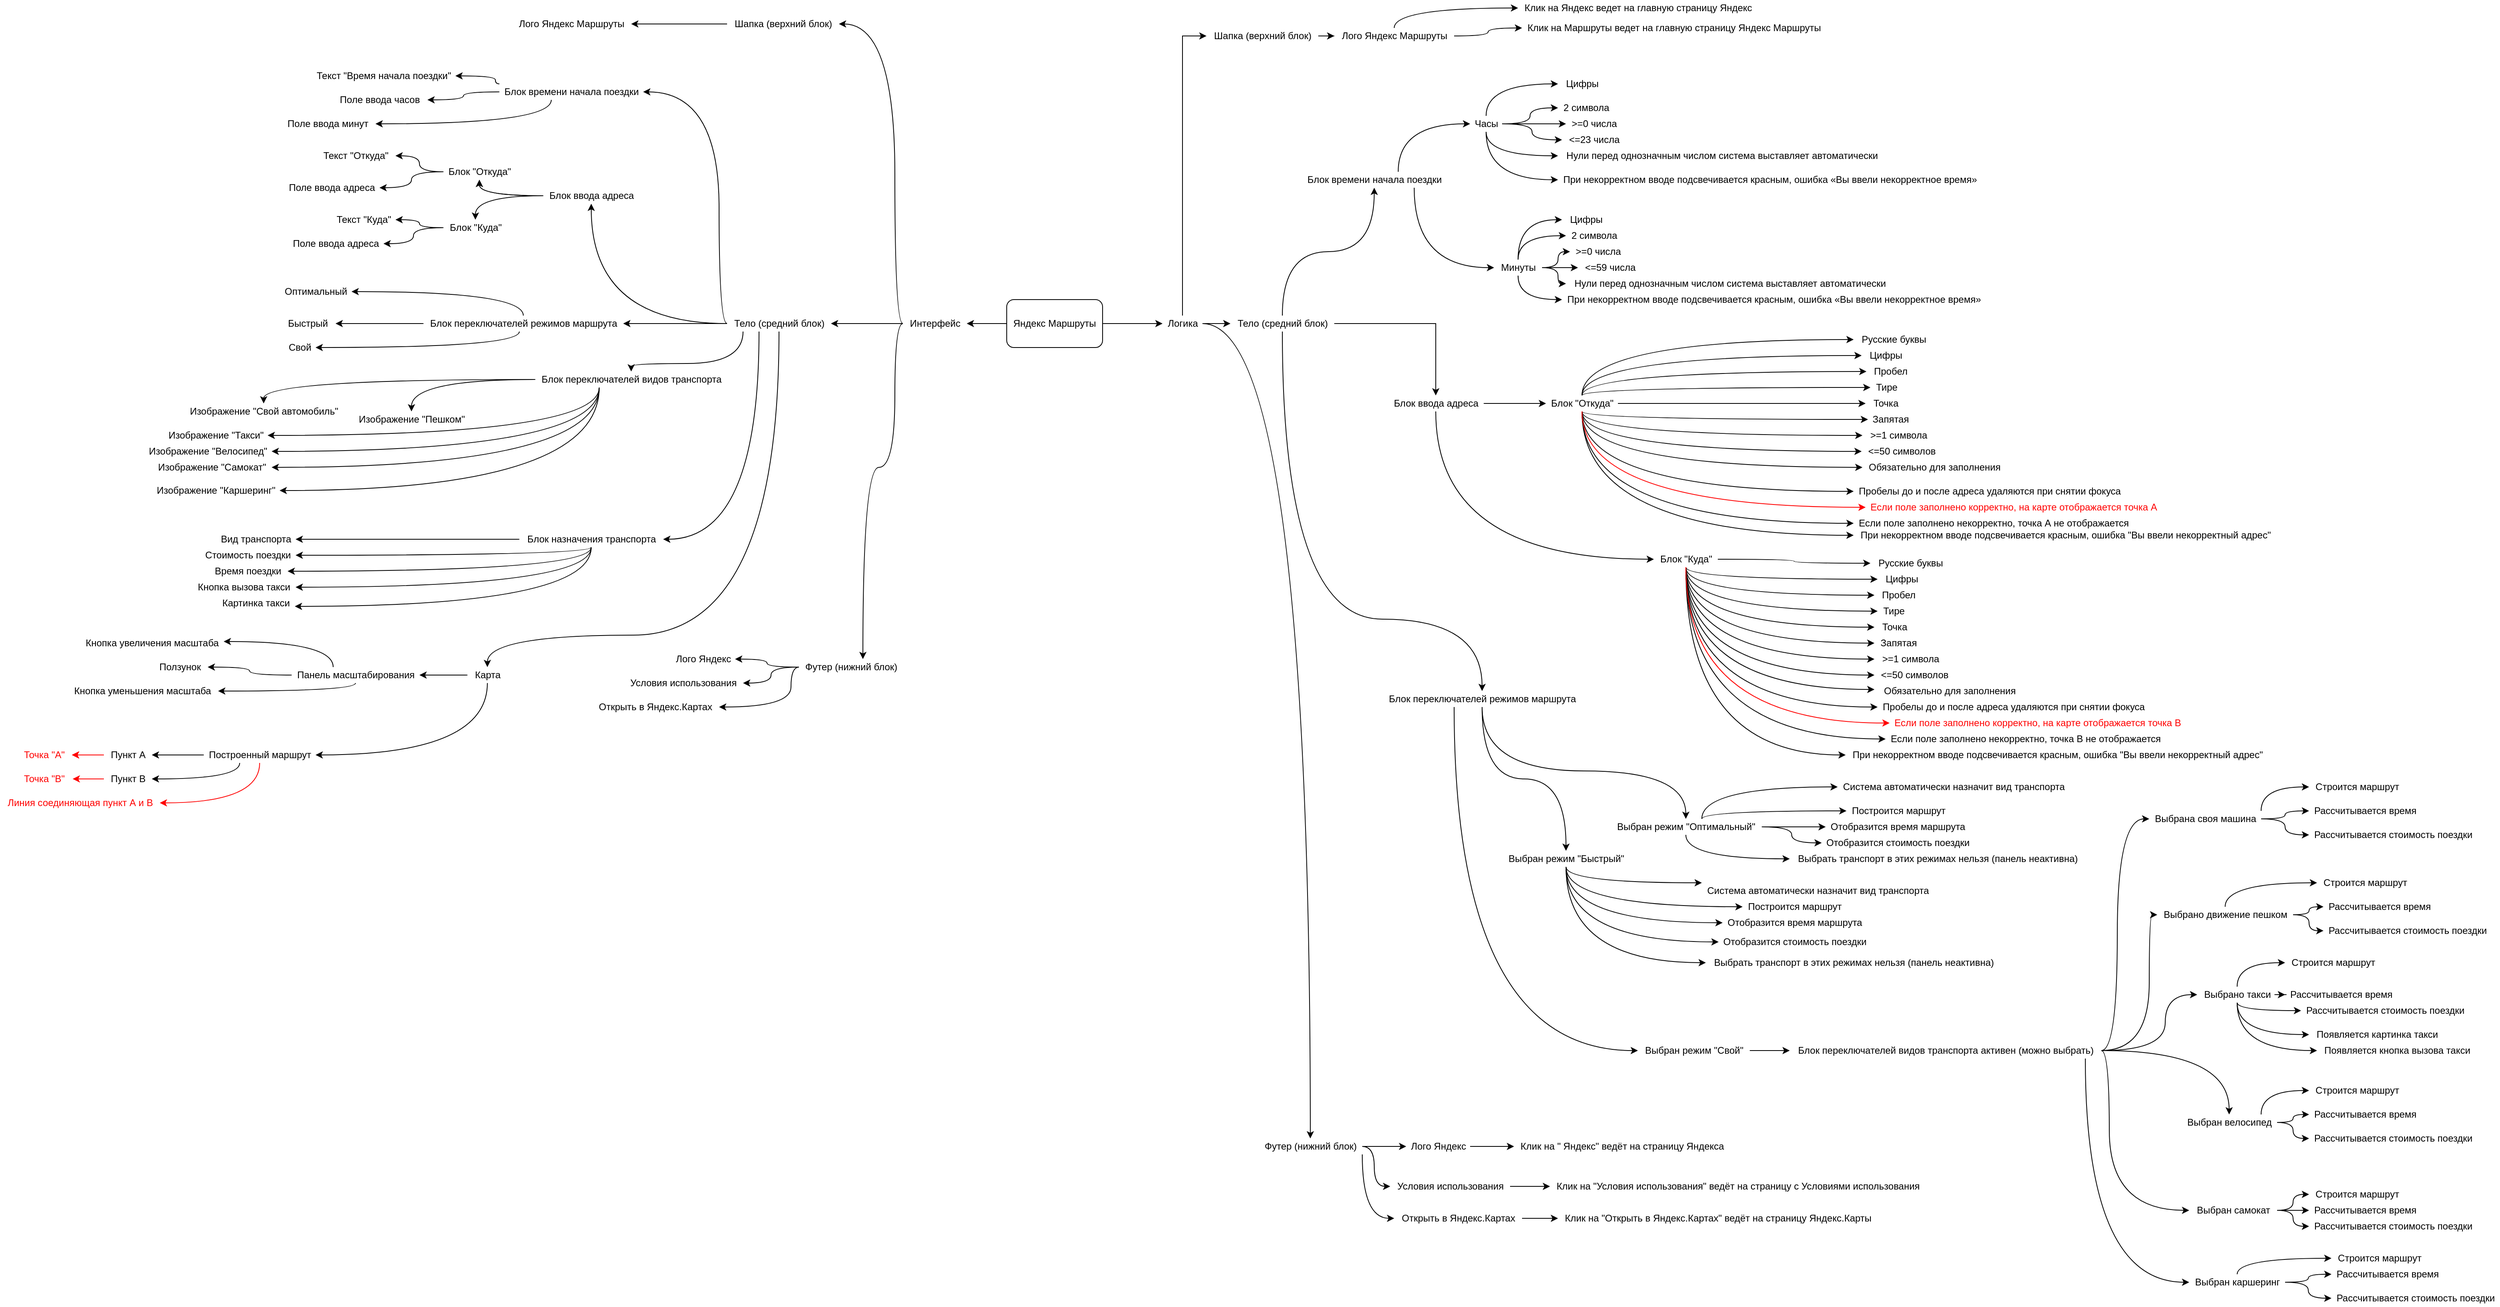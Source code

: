 <mxfile version="13.9.9" type="device"><diagram id="Ir-ou-MOSFAWMmNht1gY" name="Страница 1"><mxGraphModel dx="2740" dy="806" grid="1" gridSize="10" guides="1" tooltips="1" connect="1" arrows="1" fold="1" page="1" pageScale="1" pageWidth="827" pageHeight="1169" math="0" shadow="0"><root><mxCell id="0"/><mxCell id="1" parent="0"/><mxCell id="B2uaAoONVkwrtKMU4HmI-7" style="edgeStyle=orthogonalEdgeStyle;rounded=1;orthogonalLoop=1;jettySize=auto;html=1;exitX=0;exitY=0.5;exitDx=0;exitDy=0;entryX=1;entryY=0.5;entryDx=0;entryDy=0;entryPerimeter=0;" parent="1" source="B2uaAoONVkwrtKMU4HmI-2" target="B2uaAoONVkwrtKMU4HmI-6" edge="1"><mxGeometry relative="1" as="geometry"/></mxCell><mxCell id="B2uaAoONVkwrtKMU4HmI-96" style="edgeStyle=orthogonalEdgeStyle;rounded=0;orthogonalLoop=1;jettySize=auto;html=1;strokeColor=#000000;" parent="1" source="B2uaAoONVkwrtKMU4HmI-2" target="B2uaAoONVkwrtKMU4HmI-95" edge="1"><mxGeometry relative="1" as="geometry"/></mxCell><mxCell id="B2uaAoONVkwrtKMU4HmI-2" value="Яндекс Маршруты" style="rounded=1;whiteSpace=wrap;html=1;" parent="1" vertex="1"><mxGeometry x="350" y="940" width="120" height="60" as="geometry"/></mxCell><mxCell id="B2uaAoONVkwrtKMU4HmI-9" value="" style="edgeStyle=orthogonalEdgeStyle;orthogonalLoop=1;jettySize=auto;html=1;curved=1;" parent="1" source="B2uaAoONVkwrtKMU4HmI-6" target="B2uaAoONVkwrtKMU4HmI-8" edge="1"><mxGeometry relative="1" as="geometry"><Array as="points"><mxPoint x="210" y="970"/><mxPoint x="210" y="595"/></Array></mxGeometry></mxCell><mxCell id="B2uaAoONVkwrtKMU4HmI-13" style="edgeStyle=orthogonalEdgeStyle;rounded=0;orthogonalLoop=1;jettySize=auto;html=1;" parent="1" source="B2uaAoONVkwrtKMU4HmI-6" target="B2uaAoONVkwrtKMU4HmI-12" edge="1"><mxGeometry relative="1" as="geometry"/></mxCell><mxCell id="B2uaAoONVkwrtKMU4HmI-89" style="edgeStyle=orthogonalEdgeStyle;orthogonalLoop=1;jettySize=auto;html=1;strokeColor=#000000;curved=1;" parent="1" source="B2uaAoONVkwrtKMU4HmI-6" target="B2uaAoONVkwrtKMU4HmI-88" edge="1"><mxGeometry relative="1" as="geometry"><Array as="points"><mxPoint x="210" y="970"/><mxPoint x="210" y="1150"/><mxPoint x="170" y="1150"/></Array></mxGeometry></mxCell><mxCell id="B2uaAoONVkwrtKMU4HmI-6" value="Интерфейс" style="text;html=1;align=center;verticalAlign=middle;resizable=0;points=[];autosize=1;" parent="1" vertex="1"><mxGeometry x="220" y="960" width="80" height="20" as="geometry"/></mxCell><mxCell id="B2uaAoONVkwrtKMU4HmI-11" value="" style="edgeStyle=orthogonalEdgeStyle;rounded=0;orthogonalLoop=1;jettySize=auto;html=1;" parent="1" source="B2uaAoONVkwrtKMU4HmI-8" target="B2uaAoONVkwrtKMU4HmI-10" edge="1"><mxGeometry relative="1" as="geometry"/></mxCell><mxCell id="B2uaAoONVkwrtKMU4HmI-8" value="Шапка (верхний блок)" style="text;html=1;align=center;verticalAlign=middle;resizable=0;points=[];autosize=1;rounded=0;shadow=0;glass=0;" parent="1" vertex="1"><mxGeometry y="585" width="140" height="20" as="geometry"/></mxCell><mxCell id="B2uaAoONVkwrtKMU4HmI-10" value="Лого Яндекс Маршруты" style="text;html=1;align=center;verticalAlign=middle;resizable=0;points=[];autosize=1;" parent="1" vertex="1"><mxGeometry x="-270" y="585" width="150" height="20" as="geometry"/></mxCell><mxCell id="B2uaAoONVkwrtKMU4HmI-16" value="" style="edgeStyle=orthogonalEdgeStyle;orthogonalLoop=1;jettySize=auto;html=1;curved=1;" parent="1" source="B2uaAoONVkwrtKMU4HmI-12" target="B2uaAoONVkwrtKMU4HmI-15" edge="1"><mxGeometry relative="1" as="geometry"><Array as="points"><mxPoint x="-10" y="970"/><mxPoint x="-10" y="680"/></Array></mxGeometry></mxCell><mxCell id="B2uaAoONVkwrtKMU4HmI-49" style="edgeStyle=orthogonalEdgeStyle;orthogonalLoop=1;jettySize=auto;html=1;strokeColor=#000000;curved=1;" parent="1" source="B2uaAoONVkwrtKMU4HmI-12" target="B2uaAoONVkwrtKMU4HmI-48" edge="1"><mxGeometry relative="1" as="geometry"><Array as="points"><mxPoint x="-80" y="970"/><mxPoint x="-80" y="970"/></Array></mxGeometry></mxCell><mxCell id="B2uaAoONVkwrtKMU4HmI-59" style="edgeStyle=orthogonalEdgeStyle;orthogonalLoop=1;jettySize=auto;html=1;strokeColor=#000000;curved=1;" parent="1" source="B2uaAoONVkwrtKMU4HmI-12" target="B2uaAoONVkwrtKMU4HmI-58" edge="1"><mxGeometry relative="1" as="geometry"><Array as="points"><mxPoint x="20" y="1020"/></Array></mxGeometry></mxCell><mxCell id="B2uaAoONVkwrtKMU4HmI-81" style="edgeStyle=orthogonalEdgeStyle;orthogonalLoop=1;jettySize=auto;html=1;strokeColor=#000000;curved=1;" parent="1" source="B2uaAoONVkwrtKMU4HmI-12" target="B2uaAoONVkwrtKMU4HmI-80" edge="1"><mxGeometry relative="1" as="geometry"><Array as="points"><mxPoint x="40" y="1240"/></Array></mxGeometry></mxCell><mxCell id="B2uaAoONVkwrtKMU4HmI-266" style="edgeStyle=orthogonalEdgeStyle;curved=1;orthogonalLoop=1;jettySize=auto;html=1;strokeColor=#000000;" parent="1" source="B2uaAoONVkwrtKMU4HmI-12" target="B2uaAoONVkwrtKMU4HmI-32" edge="1"><mxGeometry relative="1" as="geometry"/></mxCell><mxCell id="6YTNIZvvd5pxTceGJLDD-15" value="" style="edgeStyle=orthogonalEdgeStyle;curved=1;orthogonalLoop=1;jettySize=auto;html=1;strokeColor=#000000;" parent="1" source="B2uaAoONVkwrtKMU4HmI-12" target="6YTNIZvvd5pxTceGJLDD-14" edge="1"><mxGeometry relative="1" as="geometry"><Array as="points"><mxPoint x="65" y="1360"/></Array></mxGeometry></mxCell><mxCell id="B2uaAoONVkwrtKMU4HmI-12" value="Тело (средний блок)" style="text;html=1;align=center;verticalAlign=middle;resizable=0;points=[];autosize=1;rounded=0;" parent="1" vertex="1"><mxGeometry y="960" width="130" height="20" as="geometry"/></mxCell><mxCell id="B2uaAoONVkwrtKMU4HmI-19" value="" style="edgeStyle=orthogonalEdgeStyle;orthogonalLoop=1;jettySize=auto;html=1;curved=1;" parent="1" source="B2uaAoONVkwrtKMU4HmI-15" target="B2uaAoONVkwrtKMU4HmI-18" edge="1"><mxGeometry relative="1" as="geometry"><Array as="points"><mxPoint x="-290" y="670"/><mxPoint x="-290" y="660"/></Array></mxGeometry></mxCell><mxCell id="B2uaAoONVkwrtKMU4HmI-22" style="edgeStyle=orthogonalEdgeStyle;curved=1;orthogonalLoop=1;jettySize=auto;html=1;strokeColor=#000000;" parent="1" source="B2uaAoONVkwrtKMU4HmI-15" target="B2uaAoONVkwrtKMU4HmI-20" edge="1"><mxGeometry relative="1" as="geometry"/></mxCell><mxCell id="B2uaAoONVkwrtKMU4HmI-31" style="edgeStyle=orthogonalEdgeStyle;curved=1;orthogonalLoop=1;jettySize=auto;html=1;strokeColor=#000000;" parent="1" source="B2uaAoONVkwrtKMU4HmI-15" target="B2uaAoONVkwrtKMU4HmI-29" edge="1"><mxGeometry relative="1" as="geometry"><Array as="points"><mxPoint x="-220" y="720"/></Array></mxGeometry></mxCell><mxCell id="B2uaAoONVkwrtKMU4HmI-15" value="Блок времени начала поездки" style="text;html=1;align=center;verticalAlign=middle;resizable=0;points=[];autosize=1;" parent="1" vertex="1"><mxGeometry x="-285" y="670" width="180" height="20" as="geometry"/></mxCell><mxCell id="B2uaAoONVkwrtKMU4HmI-18" value="Текст &quot;Время начала поездки&quot;" style="text;html=1;align=center;verticalAlign=middle;resizable=0;points=[];autosize=1;" parent="1" vertex="1"><mxGeometry x="-520" y="650" width="180" height="20" as="geometry"/></mxCell><mxCell id="B2uaAoONVkwrtKMU4HmI-20" value="Поле ввода часов" style="text;html=1;align=center;verticalAlign=middle;resizable=0;points=[];autosize=1;" parent="1" vertex="1"><mxGeometry x="-495" y="680" width="120" height="20" as="geometry"/></mxCell><mxCell id="B2uaAoONVkwrtKMU4HmI-29" value="Поле ввода минут" style="text;html=1;align=center;verticalAlign=middle;resizable=0;points=[];autosize=1;" parent="1" vertex="1"><mxGeometry x="-560" y="710" width="120" height="20" as="geometry"/></mxCell><mxCell id="B2uaAoONVkwrtKMU4HmI-35" style="edgeStyle=orthogonalEdgeStyle;curved=1;orthogonalLoop=1;jettySize=auto;html=1;strokeColor=#000000;" parent="1" source="B2uaAoONVkwrtKMU4HmI-32" target="B2uaAoONVkwrtKMU4HmI-34" edge="1"><mxGeometry relative="1" as="geometry"/></mxCell><mxCell id="B2uaAoONVkwrtKMU4HmI-42" value="" style="edgeStyle=orthogonalEdgeStyle;curved=1;orthogonalLoop=1;jettySize=auto;html=1;strokeColor=#000000;" parent="1" source="B2uaAoONVkwrtKMU4HmI-32" target="B2uaAoONVkwrtKMU4HmI-34" edge="1"><mxGeometry relative="1" as="geometry"/></mxCell><mxCell id="B2uaAoONVkwrtKMU4HmI-43" style="edgeStyle=orthogonalEdgeStyle;curved=1;orthogonalLoop=1;jettySize=auto;html=1;strokeColor=#000000;" parent="1" source="B2uaAoONVkwrtKMU4HmI-32" target="B2uaAoONVkwrtKMU4HmI-40" edge="1"><mxGeometry relative="1" as="geometry"/></mxCell><mxCell id="B2uaAoONVkwrtKMU4HmI-32" value="Блок ввода адреса" style="text;html=1;align=center;verticalAlign=middle;resizable=0;points=[];autosize=1;" parent="1" vertex="1"><mxGeometry x="-230" y="800" width="120" height="20" as="geometry"/></mxCell><mxCell id="B2uaAoONVkwrtKMU4HmI-37" style="edgeStyle=orthogonalEdgeStyle;curved=1;orthogonalLoop=1;jettySize=auto;html=1;strokeColor=#000000;" parent="1" source="B2uaAoONVkwrtKMU4HmI-34" target="B2uaAoONVkwrtKMU4HmI-36" edge="1"><mxGeometry relative="1" as="geometry"/></mxCell><mxCell id="B2uaAoONVkwrtKMU4HmI-39" style="edgeStyle=orthogonalEdgeStyle;curved=1;orthogonalLoop=1;jettySize=auto;html=1;strokeColor=#000000;" parent="1" source="B2uaAoONVkwrtKMU4HmI-34" target="B2uaAoONVkwrtKMU4HmI-38" edge="1"><mxGeometry relative="1" as="geometry"/></mxCell><mxCell id="B2uaAoONVkwrtKMU4HmI-34" value="Блок &quot;Откуда&quot;" style="text;html=1;align=center;verticalAlign=middle;resizable=0;points=[];autosize=1;" parent="1" vertex="1"><mxGeometry x="-355" y="770" width="90" height="20" as="geometry"/></mxCell><mxCell id="B2uaAoONVkwrtKMU4HmI-36" value="Текст &quot;Откуда&quot;" style="text;html=1;align=center;verticalAlign=middle;resizable=0;points=[];autosize=1;" parent="1" vertex="1"><mxGeometry x="-515" y="750" width="100" height="20" as="geometry"/></mxCell><mxCell id="B2uaAoONVkwrtKMU4HmI-38" value="Поле ввода адреса" style="text;html=1;align=center;verticalAlign=middle;resizable=0;points=[];autosize=1;" parent="1" vertex="1"><mxGeometry x="-555" y="790" width="120" height="20" as="geometry"/></mxCell><mxCell id="B2uaAoONVkwrtKMU4HmI-46" style="edgeStyle=orthogonalEdgeStyle;curved=1;orthogonalLoop=1;jettySize=auto;html=1;strokeColor=#000000;" parent="1" source="B2uaAoONVkwrtKMU4HmI-40" target="B2uaAoONVkwrtKMU4HmI-44" edge="1"><mxGeometry relative="1" as="geometry"/></mxCell><mxCell id="B2uaAoONVkwrtKMU4HmI-47" style="edgeStyle=orthogonalEdgeStyle;curved=1;orthogonalLoop=1;jettySize=auto;html=1;strokeColor=#000000;" parent="1" source="B2uaAoONVkwrtKMU4HmI-40" target="B2uaAoONVkwrtKMU4HmI-45" edge="1"><mxGeometry relative="1" as="geometry"/></mxCell><mxCell id="B2uaAoONVkwrtKMU4HmI-40" value="Блок &quot;Куда&quot;" style="text;html=1;align=center;verticalAlign=middle;resizable=0;points=[];autosize=1;" parent="1" vertex="1"><mxGeometry x="-355" y="840" width="80" height="20" as="geometry"/></mxCell><mxCell id="B2uaAoONVkwrtKMU4HmI-44" value="Текст &quot;Куда&quot;" style="text;html=1;align=center;verticalAlign=middle;resizable=0;points=[];autosize=1;" parent="1" vertex="1"><mxGeometry x="-495" y="830" width="80" height="20" as="geometry"/></mxCell><mxCell id="B2uaAoONVkwrtKMU4HmI-45" value="Поле ввода адреса" style="text;html=1;align=center;verticalAlign=middle;resizable=0;points=[];autosize=1;" parent="1" vertex="1"><mxGeometry x="-550" y="860" width="120" height="20" as="geometry"/></mxCell><mxCell id="B2uaAoONVkwrtKMU4HmI-53" style="edgeStyle=orthogonalEdgeStyle;curved=1;orthogonalLoop=1;jettySize=auto;html=1;strokeColor=#000000;" parent="1" source="B2uaAoONVkwrtKMU4HmI-48" target="B2uaAoONVkwrtKMU4HmI-52" edge="1"><mxGeometry relative="1" as="geometry"><Array as="points"><mxPoint x="-255" y="930"/></Array></mxGeometry></mxCell><mxCell id="B2uaAoONVkwrtKMU4HmI-55" style="edgeStyle=orthogonalEdgeStyle;curved=1;orthogonalLoop=1;jettySize=auto;html=1;strokeColor=#000000;" parent="1" source="B2uaAoONVkwrtKMU4HmI-48" target="B2uaAoONVkwrtKMU4HmI-54" edge="1"><mxGeometry relative="1" as="geometry"/></mxCell><mxCell id="B2uaAoONVkwrtKMU4HmI-57" style="edgeStyle=orthogonalEdgeStyle;curved=1;orthogonalLoop=1;jettySize=auto;html=1;strokeColor=#000000;" parent="1" source="B2uaAoONVkwrtKMU4HmI-48" target="B2uaAoONVkwrtKMU4HmI-56" edge="1"><mxGeometry relative="1" as="geometry"><Array as="points"><mxPoint x="-260" y="1000"/></Array></mxGeometry></mxCell><mxCell id="B2uaAoONVkwrtKMU4HmI-48" value="Блок переключателей режимов маршрута" style="text;html=1;align=center;verticalAlign=middle;resizable=0;points=[];autosize=1;" parent="1" vertex="1"><mxGeometry x="-380" y="960" width="250" height="20" as="geometry"/></mxCell><mxCell id="B2uaAoONVkwrtKMU4HmI-52" value="Оптимальный" style="text;html=1;align=center;verticalAlign=middle;resizable=0;points=[];autosize=1;" parent="1" vertex="1"><mxGeometry x="-560" y="920" width="90" height="20" as="geometry"/></mxCell><mxCell id="B2uaAoONVkwrtKMU4HmI-54" value="Быстрый" style="text;html=1;align=center;verticalAlign=middle;resizable=0;points=[];autosize=1;" parent="1" vertex="1"><mxGeometry x="-560" y="960" width="70" height="20" as="geometry"/></mxCell><mxCell id="B2uaAoONVkwrtKMU4HmI-56" value="Свой" style="text;html=1;align=center;verticalAlign=middle;resizable=0;points=[];autosize=1;" parent="1" vertex="1"><mxGeometry x="-555" y="990" width="40" height="20" as="geometry"/></mxCell><mxCell id="B2uaAoONVkwrtKMU4HmI-61" style="edgeStyle=orthogonalEdgeStyle;curved=1;orthogonalLoop=1;jettySize=auto;html=1;strokeColor=#000000;" parent="1" source="B2uaAoONVkwrtKMU4HmI-58" target="B2uaAoONVkwrtKMU4HmI-60" edge="1"><mxGeometry relative="1" as="geometry"/></mxCell><mxCell id="B2uaAoONVkwrtKMU4HmI-63" style="edgeStyle=orthogonalEdgeStyle;curved=1;orthogonalLoop=1;jettySize=auto;html=1;strokeColor=#000000;" parent="1" source="B2uaAoONVkwrtKMU4HmI-58" target="B2uaAoONVkwrtKMU4HmI-62" edge="1"><mxGeometry relative="1" as="geometry"/></mxCell><mxCell id="B2uaAoONVkwrtKMU4HmI-65" style="edgeStyle=orthogonalEdgeStyle;curved=1;orthogonalLoop=1;jettySize=auto;html=1;strokeColor=#000000;" parent="1" source="B2uaAoONVkwrtKMU4HmI-58" target="B2uaAoONVkwrtKMU4HmI-64" edge="1"><mxGeometry relative="1" as="geometry"><Array as="points"><mxPoint x="-160" y="1110"/></Array></mxGeometry></mxCell><mxCell id="B2uaAoONVkwrtKMU4HmI-67" style="edgeStyle=orthogonalEdgeStyle;curved=1;orthogonalLoop=1;jettySize=auto;html=1;strokeColor=#000000;" parent="1" source="B2uaAoONVkwrtKMU4HmI-58" target="B2uaAoONVkwrtKMU4HmI-66" edge="1"><mxGeometry relative="1" as="geometry"><Array as="points"><mxPoint x="-160" y="1130"/></Array></mxGeometry></mxCell><mxCell id="B2uaAoONVkwrtKMU4HmI-69" style="edgeStyle=orthogonalEdgeStyle;curved=1;orthogonalLoop=1;jettySize=auto;html=1;strokeColor=#000000;" parent="1" source="B2uaAoONVkwrtKMU4HmI-58" target="B2uaAoONVkwrtKMU4HmI-68" edge="1"><mxGeometry relative="1" as="geometry"><Array as="points"><mxPoint x="-160" y="1150"/></Array></mxGeometry></mxCell><mxCell id="B2uaAoONVkwrtKMU4HmI-71" style="edgeStyle=orthogonalEdgeStyle;curved=1;orthogonalLoop=1;jettySize=auto;html=1;strokeColor=#000000;" parent="1" source="B2uaAoONVkwrtKMU4HmI-58" target="B2uaAoONVkwrtKMU4HmI-70" edge="1"><mxGeometry relative="1" as="geometry"><Array as="points"><mxPoint x="-160" y="1179"/></Array></mxGeometry></mxCell><mxCell id="B2uaAoONVkwrtKMU4HmI-58" value="Блок переключателей видов транспорта" style="text;html=1;align=center;verticalAlign=middle;resizable=0;points=[];autosize=1;" parent="1" vertex="1"><mxGeometry x="-240" y="1030" width="240" height="20" as="geometry"/></mxCell><mxCell id="B2uaAoONVkwrtKMU4HmI-60" value="Изображение &quot;Свой автомобиль&quot;" style="text;html=1;align=center;verticalAlign=middle;resizable=0;points=[];autosize=1;" parent="1" vertex="1"><mxGeometry x="-680" y="1070" width="200" height="20" as="geometry"/></mxCell><mxCell id="B2uaAoONVkwrtKMU4HmI-62" value="Изображение &quot;Пешком&quot;" style="text;html=1;align=center;verticalAlign=middle;resizable=0;points=[];autosize=1;" parent="1" vertex="1"><mxGeometry x="-470" y="1080" width="150" height="20" as="geometry"/></mxCell><mxCell id="B2uaAoONVkwrtKMU4HmI-64" value="Изображение &quot;Такси&quot;" style="text;html=1;align=center;verticalAlign=middle;resizable=0;points=[];autosize=1;" parent="1" vertex="1"><mxGeometry x="-705" y="1100" width="130" height="20" as="geometry"/></mxCell><mxCell id="B2uaAoONVkwrtKMU4HmI-66" value="Изображение&amp;nbsp;&quot;Велосипед&quot;" style="text;html=1;align=center;verticalAlign=middle;resizable=0;points=[];autosize=1;" parent="1" vertex="1"><mxGeometry x="-730" y="1120" width="160" height="20" as="geometry"/></mxCell><mxCell id="B2uaAoONVkwrtKMU4HmI-68" value="Изображение &quot;Самокат&quot;" style="text;html=1;align=center;verticalAlign=middle;resizable=0;points=[];autosize=1;" parent="1" vertex="1"><mxGeometry x="-720" y="1140" width="150" height="20" as="geometry"/></mxCell><mxCell id="B2uaAoONVkwrtKMU4HmI-70" value="Изображение &quot;Каршеринг&quot;" style="text;html=1;align=center;verticalAlign=middle;resizable=0;points=[];autosize=1;" parent="1" vertex="1"><mxGeometry x="-720" y="1169" width="160" height="20" as="geometry"/></mxCell><mxCell id="B2uaAoONVkwrtKMU4HmI-72" value="&lt;p&gt;&lt;br&gt;&lt;/p&gt;" style="text;html=1;align=center;verticalAlign=middle;resizable=0;points=[];autosize=1;" parent="1" vertex="1"><mxGeometry x="-155" y="1215" width="20" height="40" as="geometry"/></mxCell><mxCell id="B2uaAoONVkwrtKMU4HmI-74" value="Вид транспорта" style="text;html=1;align=center;verticalAlign=middle;resizable=0;points=[];autosize=1;" parent="1" vertex="1"><mxGeometry x="-640" y="1230" width="100" height="20" as="geometry"/></mxCell><mxCell id="B2uaAoONVkwrtKMU4HmI-75" value="Стоимость поездки" style="text;html=1;align=center;verticalAlign=middle;resizable=0;points=[];autosize=1;" parent="1" vertex="1"><mxGeometry x="-660" y="1250" width="120" height="20" as="geometry"/></mxCell><mxCell id="B2uaAoONVkwrtKMU4HmI-76" value="Время поездки" style="text;html=1;align=center;verticalAlign=middle;resizable=0;points=[];autosize=1;" parent="1" vertex="1"><mxGeometry x="-650" y="1270" width="100" height="20" as="geometry"/></mxCell><mxCell id="B2uaAoONVkwrtKMU4HmI-77" value="Кнопка вызова такси" style="text;html=1;align=center;verticalAlign=middle;resizable=0;points=[];autosize=1;" parent="1" vertex="1"><mxGeometry x="-670" y="1290" width="130" height="20" as="geometry"/></mxCell><mxCell id="B2uaAoONVkwrtKMU4HmI-82" style="edgeStyle=orthogonalEdgeStyle;orthogonalLoop=1;jettySize=auto;html=1;strokeColor=#000000;curved=1;" parent="1" source="B2uaAoONVkwrtKMU4HmI-80" target="B2uaAoONVkwrtKMU4HmI-74" edge="1"><mxGeometry relative="1" as="geometry"/></mxCell><mxCell id="B2uaAoONVkwrtKMU4HmI-86" style="edgeStyle=orthogonalEdgeStyle;orthogonalLoop=1;jettySize=auto;html=1;strokeColor=#000000;curved=1;" parent="1" source="B2uaAoONVkwrtKMU4HmI-80" target="B2uaAoONVkwrtKMU4HmI-75" edge="1"><mxGeometry relative="1" as="geometry"><Array as="points"><mxPoint x="-170" y="1260"/></Array></mxGeometry></mxCell><mxCell id="B2uaAoONVkwrtKMU4HmI-264" style="edgeStyle=orthogonalEdgeStyle;curved=1;orthogonalLoop=1;jettySize=auto;html=1;strokeColor=#000000;" parent="1" source="B2uaAoONVkwrtKMU4HmI-80" target="B2uaAoONVkwrtKMU4HmI-77" edge="1"><mxGeometry relative="1" as="geometry"><Array as="points"><mxPoint x="-170" y="1300"/><mxPoint x="-565" y="1300"/></Array></mxGeometry></mxCell><mxCell id="B2uaAoONVkwrtKMU4HmI-265" style="edgeStyle=orthogonalEdgeStyle;curved=1;orthogonalLoop=1;jettySize=auto;html=1;strokeColor=#000000;" parent="1" source="B2uaAoONVkwrtKMU4HmI-80" target="B2uaAoONVkwrtKMU4HmI-76" edge="1"><mxGeometry relative="1" as="geometry"><Array as="points"><mxPoint x="-170" y="1280"/><mxPoint x="-590" y="1280"/></Array></mxGeometry></mxCell><mxCell id="lkluC_AuwKuFObWOnZeY-2" value="" style="edgeStyle=orthogonalEdgeStyle;orthogonalLoop=1;jettySize=auto;html=1;entryX=0.99;entryY=0.7;entryDx=0;entryDy=0;entryPerimeter=0;curved=1;" parent="1" source="B2uaAoONVkwrtKMU4HmI-80" target="lkluC_AuwKuFObWOnZeY-1" edge="1"><mxGeometry relative="1" as="geometry"><mxPoint x="-170" y="1330" as="targetPoint"/><Array as="points"><mxPoint x="-170" y="1324"/></Array></mxGeometry></mxCell><mxCell id="B2uaAoONVkwrtKMU4HmI-80" value="Блок назначения транспорта" style="text;html=1;align=center;verticalAlign=middle;resizable=0;points=[];autosize=1;" parent="1" vertex="1"><mxGeometry x="-260" y="1230" width="180" height="20" as="geometry"/></mxCell><mxCell id="6YTNIZvvd5pxTceGJLDD-2" style="edgeStyle=orthogonalEdgeStyle;orthogonalLoop=1;jettySize=auto;html=1;curved=1;" parent="1" source="B2uaAoONVkwrtKMU4HmI-88" target="B2uaAoONVkwrtKMU4HmI-91" edge="1"><mxGeometry relative="1" as="geometry"/></mxCell><mxCell id="6YTNIZvvd5pxTceGJLDD-3" style="edgeStyle=orthogonalEdgeStyle;curved=1;orthogonalLoop=1;jettySize=auto;html=1;strokeColor=#000000;" parent="1" source="B2uaAoONVkwrtKMU4HmI-88" target="B2uaAoONVkwrtKMU4HmI-93" edge="1"><mxGeometry relative="1" as="geometry"/></mxCell><mxCell id="6YTNIZvvd5pxTceGJLDD-4" style="edgeStyle=orthogonalEdgeStyle;curved=1;orthogonalLoop=1;jettySize=auto;html=1;strokeColor=#000000;" parent="1" source="B2uaAoONVkwrtKMU4HmI-88" target="6YTNIZvvd5pxTceGJLDD-1" edge="1"><mxGeometry relative="1" as="geometry"><Array as="points"><mxPoint x="80" y="1400"/><mxPoint x="80" y="1450"/></Array></mxGeometry></mxCell><mxCell id="B2uaAoONVkwrtKMU4HmI-88" value="Футер (нижний блок)" style="text;html=1;align=center;verticalAlign=middle;resizable=0;points=[];autosize=1;" parent="1" vertex="1"><mxGeometry x="90" y="1390" width="130" height="20" as="geometry"/></mxCell><mxCell id="B2uaAoONVkwrtKMU4HmI-91" value="Лого Яндекс" style="text;html=1;align=center;verticalAlign=middle;resizable=0;points=[];autosize=1;" parent="1" vertex="1"><mxGeometry x="-70" y="1380" width="80" height="20" as="geometry"/></mxCell><mxCell id="B2uaAoONVkwrtKMU4HmI-93" value="Условия использования" style="text;html=1;align=center;verticalAlign=middle;resizable=0;points=[];autosize=1;" parent="1" vertex="1"><mxGeometry x="-130" y="1410" width="150" height="20" as="geometry"/></mxCell><mxCell id="B2uaAoONVkwrtKMU4HmI-98" style="edgeStyle=orthogonalEdgeStyle;rounded=0;orthogonalLoop=1;jettySize=auto;html=1;strokeColor=#000000;" parent="1" source="B2uaAoONVkwrtKMU4HmI-95" target="B2uaAoONVkwrtKMU4HmI-97" edge="1"><mxGeometry relative="1" as="geometry"><Array as="points"><mxPoint x="570" y="610"/></Array></mxGeometry></mxCell><mxCell id="B2uaAoONVkwrtKMU4HmI-106" style="edgeStyle=orthogonalEdgeStyle;rounded=0;orthogonalLoop=1;jettySize=auto;html=1;strokeColor=#000000;" parent="1" source="B2uaAoONVkwrtKMU4HmI-95" target="B2uaAoONVkwrtKMU4HmI-105" edge="1"><mxGeometry relative="1" as="geometry"/></mxCell><mxCell id="B2uaAoONVkwrtKMU4HmI-257" style="edgeStyle=orthogonalEdgeStyle;curved=1;orthogonalLoop=1;jettySize=auto;html=1;strokeColor=#000000;" parent="1" source="B2uaAoONVkwrtKMU4HmI-95" target="B2uaAoONVkwrtKMU4HmI-256" edge="1"><mxGeometry relative="1" as="geometry"/></mxCell><mxCell id="B2uaAoONVkwrtKMU4HmI-95" value="Логика" style="text;html=1;align=center;verticalAlign=middle;resizable=0;points=[];autosize=1;" parent="1" vertex="1"><mxGeometry x="545" y="960" width="50" height="20" as="geometry"/></mxCell><mxCell id="B2uaAoONVkwrtKMU4HmI-100" style="edgeStyle=orthogonalEdgeStyle;rounded=0;orthogonalLoop=1;jettySize=auto;html=1;strokeColor=#000000;" parent="1" source="B2uaAoONVkwrtKMU4HmI-97" target="B2uaAoONVkwrtKMU4HmI-99" edge="1"><mxGeometry relative="1" as="geometry"/></mxCell><mxCell id="B2uaAoONVkwrtKMU4HmI-97" value="Шапка (верхний блок)" style="text;html=1;align=center;verticalAlign=middle;resizable=0;points=[];autosize=1;" parent="1" vertex="1"><mxGeometry x="600" y="600" width="140" height="20" as="geometry"/></mxCell><mxCell id="B2uaAoONVkwrtKMU4HmI-103" style="edgeStyle=orthogonalEdgeStyle;orthogonalLoop=1;jettySize=auto;html=1;strokeColor=#000000;curved=1;" parent="1" source="B2uaAoONVkwrtKMU4HmI-99" target="B2uaAoONVkwrtKMU4HmI-101" edge="1"><mxGeometry relative="1" as="geometry"><Array as="points"><mxPoint x="835" y="575"/></Array></mxGeometry></mxCell><mxCell id="B2uaAoONVkwrtKMU4HmI-104" style="edgeStyle=orthogonalEdgeStyle;orthogonalLoop=1;jettySize=auto;html=1;strokeColor=#000000;curved=1;" parent="1" source="B2uaAoONVkwrtKMU4HmI-99" target="B2uaAoONVkwrtKMU4HmI-102" edge="1"><mxGeometry relative="1" as="geometry"/></mxCell><mxCell id="B2uaAoONVkwrtKMU4HmI-99" value="Лого Яндекс Маршруты" style="text;html=1;align=center;verticalAlign=middle;resizable=0;points=[];autosize=1;" parent="1" vertex="1"><mxGeometry x="760" y="600" width="150" height="20" as="geometry"/></mxCell><mxCell id="B2uaAoONVkwrtKMU4HmI-101" value="Клик на Яндекс ведет на главную страницу Яндекс" style="text;html=1;align=center;verticalAlign=middle;resizable=0;points=[];autosize=1;" parent="1" vertex="1"><mxGeometry x="990" y="565" width="300" height="20" as="geometry"/></mxCell><mxCell id="B2uaAoONVkwrtKMU4HmI-102" value="Клик на Маршруты ведет на главную страницу Яндекс Маршруты" style="text;html=1;align=center;verticalAlign=middle;resizable=0;points=[];autosize=1;" parent="1" vertex="1"><mxGeometry x="995" y="590" width="380" height="20" as="geometry"/></mxCell><mxCell id="B2uaAoONVkwrtKMU4HmI-108" style="edgeStyle=orthogonalEdgeStyle;orthogonalLoop=1;jettySize=auto;html=1;strokeColor=#000000;curved=1;" parent="1" source="B2uaAoONVkwrtKMU4HmI-105" target="B2uaAoONVkwrtKMU4HmI-107" edge="1"><mxGeometry relative="1" as="geometry"><mxPoint x="670" y="720" as="targetPoint"/></mxGeometry></mxCell><mxCell id="B2uaAoONVkwrtKMU4HmI-142" style="edgeStyle=orthogonalEdgeStyle;rounded=0;orthogonalLoop=1;jettySize=auto;html=1;strokeColor=#000000;" parent="1" source="B2uaAoONVkwrtKMU4HmI-105" target="B2uaAoONVkwrtKMU4HmI-141" edge="1"><mxGeometry relative="1" as="geometry"/></mxCell><mxCell id="B2uaAoONVkwrtKMU4HmI-176" style="edgeStyle=orthogonalEdgeStyle;curved=1;orthogonalLoop=1;jettySize=auto;html=1;strokeColor=#000000;" parent="1" source="B2uaAoONVkwrtKMU4HmI-105" target="B2uaAoONVkwrtKMU4HmI-175" edge="1"><mxGeometry relative="1" as="geometry"><Array as="points"><mxPoint x="695" y="1340"/><mxPoint x="945" y="1340"/></Array></mxGeometry></mxCell><mxCell id="B2uaAoONVkwrtKMU4HmI-105" value="Тело (средний блок)" style="text;html=1;align=center;verticalAlign=middle;resizable=0;points=[];autosize=1;" parent="1" vertex="1"><mxGeometry x="630" y="960" width="130" height="20" as="geometry"/></mxCell><mxCell id="B2uaAoONVkwrtKMU4HmI-110" style="edgeStyle=orthogonalEdgeStyle;orthogonalLoop=1;jettySize=auto;html=1;strokeColor=#000000;curved=1;" parent="1" source="B2uaAoONVkwrtKMU4HmI-107" target="B2uaAoONVkwrtKMU4HmI-109" edge="1"><mxGeometry relative="1" as="geometry"><Array as="points"><mxPoint x="840" y="720"/></Array></mxGeometry></mxCell><mxCell id="B2uaAoONVkwrtKMU4HmI-123" style="edgeStyle=orthogonalEdgeStyle;orthogonalLoop=1;jettySize=auto;html=1;strokeColor=#000000;curved=1;" parent="1" source="B2uaAoONVkwrtKMU4HmI-107" target="B2uaAoONVkwrtKMU4HmI-122" edge="1"><mxGeometry relative="1" as="geometry"><Array as="points"><mxPoint x="860" y="900"/></Array></mxGeometry></mxCell><mxCell id="B2uaAoONVkwrtKMU4HmI-107" value="Блок времени начала поездки" style="text;html=1;align=center;verticalAlign=middle;resizable=0;points=[];autosize=1;" parent="1" vertex="1"><mxGeometry x="720" y="780" width="180" height="20" as="geometry"/></mxCell><mxCell id="B2uaAoONVkwrtKMU4HmI-112" style="edgeStyle=orthogonalEdgeStyle;orthogonalLoop=1;jettySize=auto;html=1;curved=1;" parent="1" source="B2uaAoONVkwrtKMU4HmI-109" target="B2uaAoONVkwrtKMU4HmI-111" edge="1"><mxGeometry relative="1" as="geometry"><Array as="points"><mxPoint x="950" y="670"/></Array></mxGeometry></mxCell><mxCell id="B2uaAoONVkwrtKMU4HmI-118" style="edgeStyle=orthogonalEdgeStyle;orthogonalLoop=1;jettySize=auto;html=1;strokeColor=#000000;curved=1;" parent="1" source="B2uaAoONVkwrtKMU4HmI-109" target="B2uaAoONVkwrtKMU4HmI-113" edge="1"><mxGeometry relative="1" as="geometry"/></mxCell><mxCell id="B2uaAoONVkwrtKMU4HmI-119" style="edgeStyle=orthogonalEdgeStyle;orthogonalLoop=1;jettySize=auto;html=1;strokeColor=#000000;curved=1;" parent="1" source="B2uaAoONVkwrtKMU4HmI-109" target="B2uaAoONVkwrtKMU4HmI-114" edge="1"><mxGeometry relative="1" as="geometry"/></mxCell><mxCell id="B2uaAoONVkwrtKMU4HmI-120" style="edgeStyle=orthogonalEdgeStyle;orthogonalLoop=1;jettySize=auto;html=1;curved=1;" parent="1" source="B2uaAoONVkwrtKMU4HmI-109" target="B2uaAoONVkwrtKMU4HmI-116" edge="1"><mxGeometry relative="1" as="geometry"><Array as="points"><mxPoint x="950" y="760"/></Array></mxGeometry></mxCell><mxCell id="B2uaAoONVkwrtKMU4HmI-121" style="edgeStyle=orthogonalEdgeStyle;orthogonalLoop=1;jettySize=auto;html=1;strokeColor=#000000;curved=1;" parent="1" source="B2uaAoONVkwrtKMU4HmI-109" edge="1"><mxGeometry relative="1" as="geometry"><mxPoint x="1040" y="790" as="targetPoint"/><Array as="points"><mxPoint x="950" y="790"/></Array></mxGeometry></mxCell><mxCell id="B2uaAoONVkwrtKMU4HmI-124" style="edgeStyle=orthogonalEdgeStyle;orthogonalLoop=1;jettySize=auto;html=1;strokeColor=#000000;curved=1;" parent="1" source="B2uaAoONVkwrtKMU4HmI-109" target="B2uaAoONVkwrtKMU4HmI-115" edge="1"><mxGeometry relative="1" as="geometry"/></mxCell><mxCell id="B2uaAoONVkwrtKMU4HmI-109" value="Часы" style="text;html=1;align=center;verticalAlign=middle;resizable=0;points=[];autosize=1;" parent="1" vertex="1"><mxGeometry x="930" y="710" width="40" height="20" as="geometry"/></mxCell><mxCell id="B2uaAoONVkwrtKMU4HmI-111" value="Цифры" style="text;html=1;align=center;verticalAlign=middle;resizable=0;points=[];autosize=1;" parent="1" vertex="1"><mxGeometry x="1040" y="660" width="60" height="20" as="geometry"/></mxCell><mxCell id="B2uaAoONVkwrtKMU4HmI-113" value="2 символа" style="text;html=1;align=center;verticalAlign=middle;resizable=0;points=[];autosize=1;" parent="1" vertex="1"><mxGeometry x="1040" y="690" width="70" height="20" as="geometry"/></mxCell><mxCell id="B2uaAoONVkwrtKMU4HmI-114" value="&amp;gt;=0 числа" style="text;html=1;align=center;verticalAlign=middle;resizable=0;points=[];autosize=1;" parent="1" vertex="1"><mxGeometry x="1050" y="710" width="70" height="20" as="geometry"/></mxCell><mxCell id="B2uaAoONVkwrtKMU4HmI-115" value="&amp;lt;=&lt;font&gt;23 &lt;/font&gt;числа" style="text;html=1;align=center;verticalAlign=middle;resizable=0;points=[];autosize=1;" parent="1" vertex="1"><mxGeometry x="1045" y="730" width="80" height="20" as="geometry"/></mxCell><mxCell id="B2uaAoONVkwrtKMU4HmI-116" value="&lt;p&gt;Нули перед однозначным числом система&amp;nbsp;&lt;span&gt;выставляет автоматически&lt;/span&gt;&lt;/p&gt;" style="text;html=1;align=center;verticalAlign=middle;resizable=0;points=[];autosize=1;" parent="1" vertex="1"><mxGeometry x="1040" y="740" width="410" height="40" as="geometry"/></mxCell><mxCell id="B2uaAoONVkwrtKMU4HmI-135" style="edgeStyle=orthogonalEdgeStyle;orthogonalLoop=1;jettySize=auto;html=1;strokeColor=#000000;curved=1;" parent="1" source="B2uaAoONVkwrtKMU4HmI-122" target="B2uaAoONVkwrtKMU4HmI-126" edge="1"><mxGeometry relative="1" as="geometry"><Array as="points"><mxPoint x="990" y="840"/></Array></mxGeometry></mxCell><mxCell id="B2uaAoONVkwrtKMU4HmI-136" style="edgeStyle=orthogonalEdgeStyle;orthogonalLoop=1;jettySize=auto;html=1;strokeColor=#000000;curved=1;" parent="1" source="B2uaAoONVkwrtKMU4HmI-122" target="B2uaAoONVkwrtKMU4HmI-127" edge="1"><mxGeometry relative="1" as="geometry"><Array as="points"><mxPoint x="990" y="860"/></Array></mxGeometry></mxCell><mxCell id="B2uaAoONVkwrtKMU4HmI-137" style="edgeStyle=orthogonalEdgeStyle;orthogonalLoop=1;jettySize=auto;html=1;strokeColor=#000000;curved=1;" parent="1" source="B2uaAoONVkwrtKMU4HmI-122" target="B2uaAoONVkwrtKMU4HmI-128" edge="1"><mxGeometry relative="1" as="geometry"/></mxCell><mxCell id="B2uaAoONVkwrtKMU4HmI-138" style="edgeStyle=orthogonalEdgeStyle;orthogonalLoop=1;jettySize=auto;html=1;strokeColor=#000000;curved=1;" parent="1" source="B2uaAoONVkwrtKMU4HmI-122" target="B2uaAoONVkwrtKMU4HmI-131" edge="1"><mxGeometry relative="1" as="geometry"/></mxCell><mxCell id="B2uaAoONVkwrtKMU4HmI-139" style="edgeStyle=orthogonalEdgeStyle;orthogonalLoop=1;jettySize=auto;html=1;strokeColor=#000000;curved=1;" parent="1" source="B2uaAoONVkwrtKMU4HmI-122" target="B2uaAoONVkwrtKMU4HmI-132" edge="1"><mxGeometry relative="1" as="geometry"/></mxCell><mxCell id="B2uaAoONVkwrtKMU4HmI-140" style="edgeStyle=orthogonalEdgeStyle;orthogonalLoop=1;jettySize=auto;html=1;strokeColor=#000000;curved=1;" parent="1" source="B2uaAoONVkwrtKMU4HmI-122" target="B2uaAoONVkwrtKMU4HmI-134" edge="1"><mxGeometry relative="1" as="geometry"><Array as="points"><mxPoint x="990" y="940"/></Array></mxGeometry></mxCell><mxCell id="B2uaAoONVkwrtKMU4HmI-122" value="Минуты" style="text;html=1;align=center;verticalAlign=middle;resizable=0;points=[];autosize=1;" parent="1" vertex="1"><mxGeometry x="960" y="890" width="60" height="20" as="geometry"/></mxCell><mxCell id="B2uaAoONVkwrtKMU4HmI-126" value="Цифры" style="text;html=1;align=center;verticalAlign=middle;resizable=0;points=[];autosize=1;" parent="1" vertex="1"><mxGeometry x="1045" y="830" width="60" height="20" as="geometry"/></mxCell><mxCell id="B2uaAoONVkwrtKMU4HmI-127" value="2 символа" style="text;html=1;align=center;verticalAlign=middle;resizable=0;points=[];autosize=1;" parent="1" vertex="1"><mxGeometry x="1050" y="850" width="70" height="20" as="geometry"/></mxCell><mxCell id="B2uaAoONVkwrtKMU4HmI-128" value="&amp;gt;=0 числа" style="text;html=1;align=center;verticalAlign=middle;resizable=0;points=[];autosize=1;" parent="1" vertex="1"><mxGeometry x="1055" y="870" width="70" height="20" as="geometry"/></mxCell><mxCell id="B2uaAoONVkwrtKMU4HmI-131" value="&amp;lt;=&lt;font&gt;59&lt;/font&gt; числа" style="text;html=1;align=center;verticalAlign=middle;resizable=0;points=[];autosize=1;" parent="1" vertex="1"><mxGeometry x="1065" y="890" width="80" height="20" as="geometry"/></mxCell><mxCell id="B2uaAoONVkwrtKMU4HmI-132" value="Нули перед однозначным числом система&amp;nbsp;выставляет автоматически" style="text;html=1;align=center;verticalAlign=middle;resizable=0;points=[];autosize=1;" parent="1" vertex="1"><mxGeometry x="1050" y="910" width="410" height="20" as="geometry"/></mxCell><mxCell id="B2uaAoONVkwrtKMU4HmI-133" value="&lt;p&gt;При некорректном вводе подсвечивается красным,&amp;nbsp;&lt;span&gt;ошибка «Вы ввели некорректное время»&lt;/span&gt;&lt;/p&gt;" style="text;html=1;align=center;verticalAlign=middle;resizable=0;points=[];autosize=1;" parent="1" vertex="1"><mxGeometry x="1040" y="770" width="530" height="40" as="geometry"/></mxCell><mxCell id="B2uaAoONVkwrtKMU4HmI-134" value="При некорректном вводе подсвечивается красным,&amp;nbsp;ошибка «Вы ввели некорректное время»" style="text;html=1;align=center;verticalAlign=middle;resizable=0;points=[];autosize=1;" parent="1" vertex="1"><mxGeometry x="1045" y="930" width="530" height="20" as="geometry"/></mxCell><mxCell id="B2uaAoONVkwrtKMU4HmI-166" style="edgeStyle=orthogonalEdgeStyle;curved=1;orthogonalLoop=1;jettySize=auto;html=1;strokeColor=#000000;" parent="1" source="B2uaAoONVkwrtKMU4HmI-141" target="B2uaAoONVkwrtKMU4HmI-156" edge="1"><mxGeometry relative="1" as="geometry"><Array as="points"><mxPoint x="887" y="1265"/></Array></mxGeometry></mxCell><mxCell id="B2uaAoONVkwrtKMU4HmI-167" style="edgeStyle=orthogonalEdgeStyle;curved=1;orthogonalLoop=1;jettySize=auto;html=1;strokeColor=#000000;" parent="1" source="B2uaAoONVkwrtKMU4HmI-141" target="B2uaAoONVkwrtKMU4HmI-154" edge="1"><mxGeometry relative="1" as="geometry"><Array as="points"/><mxPoint x="1010" y="1070" as="targetPoint"/></mxGeometry></mxCell><mxCell id="B2uaAoONVkwrtKMU4HmI-141" value="Блок ввода адреса" style="text;html=1;align=center;verticalAlign=middle;resizable=0;points=[];autosize=1;" parent="1" vertex="1"><mxGeometry x="827" y="1060" width="120" height="20" as="geometry"/></mxCell><mxCell id="B2uaAoONVkwrtKMU4HmI-143" value="Русские буквы" style="text;html=1;align=center;verticalAlign=middle;resizable=0;points=[];autosize=1;" parent="1" vertex="1"><mxGeometry x="1410" y="980" width="100" height="20" as="geometry"/></mxCell><mxCell id="B2uaAoONVkwrtKMU4HmI-144" value="Цифры" style="text;html=1;align=center;verticalAlign=middle;resizable=0;points=[];autosize=1;" parent="1" vertex="1"><mxGeometry x="1420" y="1000" width="60" height="20" as="geometry"/></mxCell><mxCell id="B2uaAoONVkwrtKMU4HmI-145" value="Пробел" style="text;html=1;align=center;verticalAlign=middle;resizable=0;points=[];autosize=1;" parent="1" vertex="1"><mxGeometry x="1426" y="1020" width="60" height="20" as="geometry"/></mxCell><mxCell id="B2uaAoONVkwrtKMU4HmI-146" value="Тире" style="text;html=1;align=center;verticalAlign=middle;resizable=0;points=[];autosize=1;" parent="1" vertex="1"><mxGeometry x="1431" y="1040" width="40" height="20" as="geometry"/></mxCell><mxCell id="B2uaAoONVkwrtKMU4HmI-147" value="Точка" style="text;html=1;align=center;verticalAlign=middle;resizable=0;points=[];autosize=1;" parent="1" vertex="1"><mxGeometry x="1425" y="1060" width="50" height="20" as="geometry"/></mxCell><mxCell id="B2uaAoONVkwrtKMU4HmI-148" value="Запятая" style="text;html=1;align=center;verticalAlign=middle;resizable=0;points=[];autosize=1;" parent="1" vertex="1"><mxGeometry x="1426" y="1080" width="60" height="20" as="geometry"/></mxCell><mxCell id="B2uaAoONVkwrtKMU4HmI-149" value="&amp;gt;=1 символа" style="text;html=1;align=center;verticalAlign=middle;resizable=0;points=[];autosize=1;" parent="1" vertex="1"><mxGeometry x="1421" y="1100" width="90" height="20" as="geometry"/></mxCell><mxCell id="B2uaAoONVkwrtKMU4HmI-150" value="&amp;lt;=50 символов" style="text;html=1;align=center;verticalAlign=middle;resizable=0;points=[];autosize=1;" parent="1" vertex="1"><mxGeometry x="1420" y="1120" width="100" height="20" as="geometry"/></mxCell><mxCell id="B2uaAoONVkwrtKMU4HmI-151" value="&lt;p&gt;Пробелы до и после адреса&amp;nbsp;&lt;span&gt;удаляются при снятии фокуса&lt;/span&gt;&lt;/p&gt;" style="text;html=1;align=center;verticalAlign=middle;resizable=0;points=[];autosize=1;" parent="1" vertex="1"><mxGeometry x="1410" y="1160" width="340" height="40" as="geometry"/></mxCell><mxCell id="B2uaAoONVkwrtKMU4HmI-152" value="Если поле заполнено корректно, на карте отображается точка В" style="text;html=1;align=center;verticalAlign=middle;resizable=0;points=[];autosize=1;fontColor=#FF0000;" parent="1" vertex="1"><mxGeometry x="1455" y="1460" width="370" height="20" as="geometry"/></mxCell><mxCell id="B2uaAoONVkwrtKMU4HmI-153" value="&lt;p&gt;При некорректном вводе подсвечивается красным,&amp;nbsp;&lt;span&gt;ошибка &quot;Вы ввели некорректный адрес&quot;&lt;/span&gt;&lt;/p&gt;" style="text;html=1;align=center;verticalAlign=middle;resizable=0;points=[];autosize=1;" parent="1" vertex="1"><mxGeometry x="1410" y="1215" width="530" height="40" as="geometry"/></mxCell><mxCell id="lkluC_AuwKuFObWOnZeY-29" style="edgeStyle=orthogonalEdgeStyle;curved=1;orthogonalLoop=1;jettySize=auto;html=1;" parent="1" source="B2uaAoONVkwrtKMU4HmI-154" target="B2uaAoONVkwrtKMU4HmI-143" edge="1"><mxGeometry relative="1" as="geometry"><Array as="points"><mxPoint x="1070" y="990"/></Array></mxGeometry></mxCell><mxCell id="lkluC_AuwKuFObWOnZeY-30" style="edgeStyle=orthogonalEdgeStyle;curved=1;orthogonalLoop=1;jettySize=auto;html=1;" parent="1" source="B2uaAoONVkwrtKMU4HmI-154" target="B2uaAoONVkwrtKMU4HmI-144" edge="1"><mxGeometry relative="1" as="geometry"><Array as="points"><mxPoint x="1070" y="1010"/></Array></mxGeometry></mxCell><mxCell id="lkluC_AuwKuFObWOnZeY-31" style="edgeStyle=orthogonalEdgeStyle;curved=1;orthogonalLoop=1;jettySize=auto;html=1;entryX=0;entryY=0.5;entryDx=0;entryDy=0;entryPerimeter=0;" parent="1" source="B2uaAoONVkwrtKMU4HmI-154" target="B2uaAoONVkwrtKMU4HmI-145" edge="1"><mxGeometry relative="1" as="geometry"><Array as="points"><mxPoint x="1070" y="1030"/></Array></mxGeometry></mxCell><mxCell id="lkluC_AuwKuFObWOnZeY-32" style="edgeStyle=orthogonalEdgeStyle;curved=1;orthogonalLoop=1;jettySize=auto;html=1;" parent="1" source="B2uaAoONVkwrtKMU4HmI-154" target="B2uaAoONVkwrtKMU4HmI-146" edge="1"><mxGeometry relative="1" as="geometry"><Array as="points"><mxPoint x="1070" y="1050"/></Array></mxGeometry></mxCell><mxCell id="lkluC_AuwKuFObWOnZeY-33" style="edgeStyle=orthogonalEdgeStyle;curved=1;orthogonalLoop=1;jettySize=auto;html=1;" parent="1" source="B2uaAoONVkwrtKMU4HmI-154" target="B2uaAoONVkwrtKMU4HmI-147" edge="1"><mxGeometry relative="1" as="geometry"/></mxCell><mxCell id="lkluC_AuwKuFObWOnZeY-34" style="edgeStyle=orthogonalEdgeStyle;curved=1;orthogonalLoop=1;jettySize=auto;html=1;entryX=0.033;entryY=0.5;entryDx=0;entryDy=0;entryPerimeter=0;" parent="1" source="B2uaAoONVkwrtKMU4HmI-154" target="B2uaAoONVkwrtKMU4HmI-148" edge="1"><mxGeometry relative="1" as="geometry"><Array as="points"><mxPoint x="1070" y="1090"/></Array></mxGeometry></mxCell><mxCell id="lkluC_AuwKuFObWOnZeY-35" style="edgeStyle=orthogonalEdgeStyle;curved=1;orthogonalLoop=1;jettySize=auto;html=1;" parent="1" source="B2uaAoONVkwrtKMU4HmI-154" target="B2uaAoONVkwrtKMU4HmI-149" edge="1"><mxGeometry relative="1" as="geometry"><Array as="points"><mxPoint x="1070" y="1110"/></Array></mxGeometry></mxCell><mxCell id="lkluC_AuwKuFObWOnZeY-36" style="edgeStyle=orthogonalEdgeStyle;curved=1;orthogonalLoop=1;jettySize=auto;html=1;" parent="1" source="B2uaAoONVkwrtKMU4HmI-154" target="B2uaAoONVkwrtKMU4HmI-150" edge="1"><mxGeometry relative="1" as="geometry"><Array as="points"><mxPoint x="1070" y="1130"/></Array></mxGeometry></mxCell><mxCell id="lkluC_AuwKuFObWOnZeY-37" style="edgeStyle=orthogonalEdgeStyle;curved=1;orthogonalLoop=1;jettySize=auto;html=1;" parent="1" source="B2uaAoONVkwrtKMU4HmI-154" target="B2uaAoONVkwrtKMU4HmI-158" edge="1"><mxGeometry relative="1" as="geometry"><Array as="points"><mxPoint x="1070" y="1150"/></Array></mxGeometry></mxCell><mxCell id="lkluC_AuwKuFObWOnZeY-38" style="edgeStyle=orthogonalEdgeStyle;curved=1;orthogonalLoop=1;jettySize=auto;html=1;" parent="1" source="B2uaAoONVkwrtKMU4HmI-154" target="B2uaAoONVkwrtKMU4HmI-151" edge="1"><mxGeometry relative="1" as="geometry"><Array as="points"><mxPoint x="1070" y="1180"/></Array></mxGeometry></mxCell><mxCell id="lkluC_AuwKuFObWOnZeY-40" style="edgeStyle=orthogonalEdgeStyle;curved=1;orthogonalLoop=1;jettySize=auto;html=1;" parent="1" source="B2uaAoONVkwrtKMU4HmI-154" target="B2uaAoONVkwrtKMU4HmI-155" edge="1"><mxGeometry relative="1" as="geometry"><Array as="points"><mxPoint x="1070" y="1220"/></Array></mxGeometry></mxCell><mxCell id="lkluC_AuwKuFObWOnZeY-41" style="edgeStyle=orthogonalEdgeStyle;curved=1;orthogonalLoop=1;jettySize=auto;html=1;" parent="1" source="B2uaAoONVkwrtKMU4HmI-154" target="B2uaAoONVkwrtKMU4HmI-153" edge="1"><mxGeometry relative="1" as="geometry"><Array as="points"><mxPoint x="1070" y="1235"/></Array></mxGeometry></mxCell><mxCell id="UYe9DvPwNSfgqX2fFbDl-2" style="edgeStyle=orthogonalEdgeStyle;orthogonalLoop=1;jettySize=auto;html=1;curved=1;strokeColor=#FF0000;" edge="1" parent="1" source="B2uaAoONVkwrtKMU4HmI-154" target="UYe9DvPwNSfgqX2fFbDl-1"><mxGeometry relative="1" as="geometry"><Array as="points"><mxPoint x="1070" y="1200"/></Array></mxGeometry></mxCell><mxCell id="B2uaAoONVkwrtKMU4HmI-154" value="Блок &quot;Откуда&quot;" style="text;html=1;align=center;verticalAlign=middle;resizable=0;points=[];autosize=1;" parent="1" vertex="1"><mxGeometry x="1025" y="1060" width="90" height="20" as="geometry"/></mxCell><mxCell id="B2uaAoONVkwrtKMU4HmI-155" value="Если поле  заполнено некорректно, точка А не отображается" style="text;html=1;align=center;verticalAlign=middle;resizable=0;points=[];autosize=1;" parent="1" vertex="1"><mxGeometry x="1410" y="1210" width="350" height="20" as="geometry"/></mxCell><mxCell id="B2uaAoONVkwrtKMU4HmI-174" style="edgeStyle=orthogonalEdgeStyle;curved=1;orthogonalLoop=1;jettySize=auto;html=1;strokeColor=#000000;" parent="1" source="B2uaAoONVkwrtKMU4HmI-156" target="B2uaAoONVkwrtKMU4HmI-157" edge="1"><mxGeometry relative="1" as="geometry"><Array as="points"><mxPoint x="1200" y="1490"/></Array></mxGeometry></mxCell><mxCell id="lkluC_AuwKuFObWOnZeY-53" style="edgeStyle=orthogonalEdgeStyle;curved=1;orthogonalLoop=1;jettySize=auto;html=1;" parent="1" source="B2uaAoONVkwrtKMU4HmI-156" target="lkluC_AuwKuFObWOnZeY-42" edge="1"><mxGeometry relative="1" as="geometry"/></mxCell><mxCell id="lkluC_AuwKuFObWOnZeY-54" style="edgeStyle=orthogonalEdgeStyle;curved=1;orthogonalLoop=1;jettySize=auto;html=1;" parent="1" source="B2uaAoONVkwrtKMU4HmI-156" target="lkluC_AuwKuFObWOnZeY-43" edge="1"><mxGeometry relative="1" as="geometry"><Array as="points"><mxPoint x="1200" y="1290"/></Array></mxGeometry></mxCell><mxCell id="lkluC_AuwKuFObWOnZeY-55" style="edgeStyle=orthogonalEdgeStyle;curved=1;orthogonalLoop=1;jettySize=auto;html=1;" parent="1" source="B2uaAoONVkwrtKMU4HmI-156" target="lkluC_AuwKuFObWOnZeY-44" edge="1"><mxGeometry relative="1" as="geometry"><Array as="points"><mxPoint x="1200" y="1310"/></Array></mxGeometry></mxCell><mxCell id="lkluC_AuwKuFObWOnZeY-56" style="edgeStyle=orthogonalEdgeStyle;curved=1;orthogonalLoop=1;jettySize=auto;html=1;" parent="1" source="B2uaAoONVkwrtKMU4HmI-156" target="lkluC_AuwKuFObWOnZeY-45" edge="1"><mxGeometry relative="1" as="geometry"><Array as="points"><mxPoint x="1200" y="1330"/></Array></mxGeometry></mxCell><mxCell id="lkluC_AuwKuFObWOnZeY-57" style="edgeStyle=orthogonalEdgeStyle;curved=1;orthogonalLoop=1;jettySize=auto;html=1;" parent="1" source="B2uaAoONVkwrtKMU4HmI-156" target="lkluC_AuwKuFObWOnZeY-46" edge="1"><mxGeometry relative="1" as="geometry"><Array as="points"><mxPoint x="1200" y="1350"/></Array></mxGeometry></mxCell><mxCell id="lkluC_AuwKuFObWOnZeY-58" style="edgeStyle=orthogonalEdgeStyle;curved=1;orthogonalLoop=1;jettySize=auto;html=1;" parent="1" source="B2uaAoONVkwrtKMU4HmI-156" target="lkluC_AuwKuFObWOnZeY-47" edge="1"><mxGeometry relative="1" as="geometry"><Array as="points"><mxPoint x="1200" y="1370"/></Array></mxGeometry></mxCell><mxCell id="lkluC_AuwKuFObWOnZeY-59" style="edgeStyle=orthogonalEdgeStyle;curved=1;orthogonalLoop=1;jettySize=auto;html=1;" parent="1" source="B2uaAoONVkwrtKMU4HmI-156" target="lkluC_AuwKuFObWOnZeY-48" edge="1"><mxGeometry relative="1" as="geometry"><Array as="points"><mxPoint x="1200" y="1390"/></Array></mxGeometry></mxCell><mxCell id="lkluC_AuwKuFObWOnZeY-60" style="edgeStyle=orthogonalEdgeStyle;curved=1;orthogonalLoop=1;jettySize=auto;html=1;" parent="1" source="B2uaAoONVkwrtKMU4HmI-156" target="lkluC_AuwKuFObWOnZeY-49" edge="1"><mxGeometry relative="1" as="geometry"><Array as="points"><mxPoint x="1200" y="1410"/></Array></mxGeometry></mxCell><mxCell id="lkluC_AuwKuFObWOnZeY-61" style="edgeStyle=orthogonalEdgeStyle;curved=1;orthogonalLoop=1;jettySize=auto;html=1;entryX=-0.022;entryY=0.4;entryDx=0;entryDy=0;entryPerimeter=0;" parent="1" source="B2uaAoONVkwrtKMU4HmI-156" target="lkluC_AuwKuFObWOnZeY-50" edge="1"><mxGeometry relative="1" as="geometry"><Array as="points"><mxPoint x="1200" y="1428"/></Array></mxGeometry></mxCell><mxCell id="lkluC_AuwKuFObWOnZeY-63" style="edgeStyle=orthogonalEdgeStyle;curved=1;orthogonalLoop=1;jettySize=auto;html=1;" parent="1" source="B2uaAoONVkwrtKMU4HmI-156" target="lkluC_AuwKuFObWOnZeY-51" edge="1"><mxGeometry relative="1" as="geometry"><Array as="points"><mxPoint x="1200" y="1450"/></Array></mxGeometry></mxCell><mxCell id="lkluC_AuwKuFObWOnZeY-64" style="edgeStyle=orthogonalEdgeStyle;curved=1;orthogonalLoop=1;jettySize=auto;html=1;" parent="1" source="B2uaAoONVkwrtKMU4HmI-156" target="lkluC_AuwKuFObWOnZeY-52" edge="1"><mxGeometry relative="1" as="geometry"><Array as="points"><mxPoint x="1200" y="1510"/></Array></mxGeometry></mxCell><mxCell id="UYe9DvPwNSfgqX2fFbDl-4" style="edgeStyle=orthogonalEdgeStyle;curved=1;orthogonalLoop=1;jettySize=auto;html=1;strokeColor=#FF0000;" edge="1" parent="1" source="B2uaAoONVkwrtKMU4HmI-156" target="B2uaAoONVkwrtKMU4HmI-152"><mxGeometry relative="1" as="geometry"><Array as="points"><mxPoint x="1200" y="1470"/></Array></mxGeometry></mxCell><mxCell id="B2uaAoONVkwrtKMU4HmI-156" value="Блок &quot;Куда&quot;" style="text;html=1;align=center;verticalAlign=middle;resizable=0;points=[];autosize=1;" parent="1" vertex="1"><mxGeometry x="1160" y="1255" width="80" height="20" as="geometry"/></mxCell><mxCell id="B2uaAoONVkwrtKMU4HmI-157" value="Если поле заполнено некорректно, точка В не отображается" style="text;html=1;align=center;verticalAlign=middle;resizable=0;points=[];autosize=1;" parent="1" vertex="1"><mxGeometry x="1450" y="1480" width="350" height="20" as="geometry"/></mxCell><mxCell id="B2uaAoONVkwrtKMU4HmI-158" value="Обязательно для заполнения" style="text;html=1;align=center;verticalAlign=middle;resizable=0;points=[];autosize=1;" parent="1" vertex="1"><mxGeometry x="1421" y="1140" width="180" height="20" as="geometry"/></mxCell><mxCell id="B2uaAoONVkwrtKMU4HmI-178" style="edgeStyle=orthogonalEdgeStyle;curved=1;orthogonalLoop=1;jettySize=auto;html=1;strokeColor=#000000;" parent="1" source="B2uaAoONVkwrtKMU4HmI-175" target="B2uaAoONVkwrtKMU4HmI-177" edge="1"><mxGeometry relative="1" as="geometry"><Array as="points"><mxPoint x="945" y="1530"/><mxPoint x="1200" y="1530"/></Array></mxGeometry></mxCell><mxCell id="B2uaAoONVkwrtKMU4HmI-195" style="edgeStyle=orthogonalEdgeStyle;curved=1;orthogonalLoop=1;jettySize=auto;html=1;strokeColor=#000000;" parent="1" source="B2uaAoONVkwrtKMU4HmI-175" target="B2uaAoONVkwrtKMU4HmI-189" edge="1"><mxGeometry relative="1" as="geometry"/></mxCell><mxCell id="B2uaAoONVkwrtKMU4HmI-203" style="edgeStyle=orthogonalEdgeStyle;curved=1;orthogonalLoop=1;jettySize=auto;html=1;strokeColor=#000000;" parent="1" source="B2uaAoONVkwrtKMU4HmI-175" target="B2uaAoONVkwrtKMU4HmI-202" edge="1"><mxGeometry relative="1" as="geometry"><Array as="points"><mxPoint x="910" y="1880"/></Array></mxGeometry></mxCell><mxCell id="B2uaAoONVkwrtKMU4HmI-175" value="Блок переключателей режимов маршрута" style="text;html=1;align=center;verticalAlign=middle;resizable=0;points=[];autosize=1;" parent="1" vertex="1"><mxGeometry x="820" y="1430" width="250" height="20" as="geometry"/></mxCell><mxCell id="B2uaAoONVkwrtKMU4HmI-184" style="edgeStyle=orthogonalEdgeStyle;curved=1;orthogonalLoop=1;jettySize=auto;html=1;strokeColor=#000000;" parent="1" source="B2uaAoONVkwrtKMU4HmI-177" target="B2uaAoONVkwrtKMU4HmI-179" edge="1"><mxGeometry relative="1" as="geometry"><Array as="points"><mxPoint x="1220" y="1550"/></Array></mxGeometry></mxCell><mxCell id="B2uaAoONVkwrtKMU4HmI-185" style="edgeStyle=orthogonalEdgeStyle;curved=1;orthogonalLoop=1;jettySize=auto;html=1;strokeColor=#000000;" parent="1" source="B2uaAoONVkwrtKMU4HmI-177" target="B2uaAoONVkwrtKMU4HmI-180" edge="1"><mxGeometry relative="1" as="geometry"><Array as="points"><mxPoint x="1220" y="1580"/></Array></mxGeometry></mxCell><mxCell id="B2uaAoONVkwrtKMU4HmI-186" style="edgeStyle=orthogonalEdgeStyle;curved=1;orthogonalLoop=1;jettySize=auto;html=1;strokeColor=#000000;" parent="1" source="B2uaAoONVkwrtKMU4HmI-177" target="B2uaAoONVkwrtKMU4HmI-181" edge="1"><mxGeometry relative="1" as="geometry"/></mxCell><mxCell id="B2uaAoONVkwrtKMU4HmI-187" style="edgeStyle=orthogonalEdgeStyle;curved=1;orthogonalLoop=1;jettySize=auto;html=1;strokeColor=#000000;" parent="1" source="B2uaAoONVkwrtKMU4HmI-177" target="B2uaAoONVkwrtKMU4HmI-182" edge="1"><mxGeometry relative="1" as="geometry"/></mxCell><mxCell id="B2uaAoONVkwrtKMU4HmI-188" style="edgeStyle=orthogonalEdgeStyle;curved=1;orthogonalLoop=1;jettySize=auto;html=1;strokeColor=#000000;" parent="1" source="B2uaAoONVkwrtKMU4HmI-177" target="B2uaAoONVkwrtKMU4HmI-183" edge="1"><mxGeometry relative="1" as="geometry"><Array as="points"><mxPoint x="1200" y="1640"/></Array></mxGeometry></mxCell><mxCell id="B2uaAoONVkwrtKMU4HmI-177" value="Выбран режим &quot;Оптимальный&quot;" style="text;html=1;align=center;verticalAlign=middle;resizable=0;points=[];autosize=1;" parent="1" vertex="1"><mxGeometry x="1105" y="1590" width="190" height="20" as="geometry"/></mxCell><mxCell id="B2uaAoONVkwrtKMU4HmI-179" value="Система автоматически назначит вид транспорта" style="text;html=1;align=center;verticalAlign=middle;resizable=0;points=[];autosize=1;" parent="1" vertex="1"><mxGeometry x="1390" y="1540" width="290" height="20" as="geometry"/></mxCell><mxCell id="B2uaAoONVkwrtKMU4HmI-180" value="Построится маршрут" style="text;html=1;align=center;verticalAlign=middle;resizable=0;points=[];autosize=1;" parent="1" vertex="1"><mxGeometry x="1401" y="1570" width="130" height="20" as="geometry"/></mxCell><mxCell id="B2uaAoONVkwrtKMU4HmI-181" value="Отобразится время маршрута" style="text;html=1;align=center;verticalAlign=middle;resizable=0;points=[];autosize=1;" parent="1" vertex="1"><mxGeometry x="1375" y="1590" width="180" height="20" as="geometry"/></mxCell><mxCell id="B2uaAoONVkwrtKMU4HmI-182" value="Отобразится стоимость поездки" style="text;html=1;align=center;verticalAlign=middle;resizable=0;points=[];autosize=1;" parent="1" vertex="1"><mxGeometry x="1370" y="1610" width="190" height="20" as="geometry"/></mxCell><mxCell id="B2uaAoONVkwrtKMU4HmI-183" value="Выбрать транспорт в этих режимах нельзя (панель неактивна)" style="text;html=1;align=center;verticalAlign=middle;resizable=0;points=[];autosize=1;" parent="1" vertex="1"><mxGeometry x="1330" y="1630" width="370" height="20" as="geometry"/></mxCell><mxCell id="B2uaAoONVkwrtKMU4HmI-196" style="edgeStyle=orthogonalEdgeStyle;curved=1;orthogonalLoop=1;jettySize=auto;html=1;strokeColor=#000000;" parent="1" source="B2uaAoONVkwrtKMU4HmI-189" target="B2uaAoONVkwrtKMU4HmI-190" edge="1"><mxGeometry relative="1" as="geometry"><Array as="points"><mxPoint x="1050" y="1670"/></Array></mxGeometry></mxCell><mxCell id="B2uaAoONVkwrtKMU4HmI-197" style="edgeStyle=orthogonalEdgeStyle;curved=1;orthogonalLoop=1;jettySize=auto;html=1;strokeColor=#000000;" parent="1" source="B2uaAoONVkwrtKMU4HmI-189" target="B2uaAoONVkwrtKMU4HmI-191" edge="1"><mxGeometry relative="1" as="geometry"><Array as="points"><mxPoint x="1050" y="1700"/></Array></mxGeometry></mxCell><mxCell id="B2uaAoONVkwrtKMU4HmI-198" style="edgeStyle=orthogonalEdgeStyle;curved=1;orthogonalLoop=1;jettySize=auto;html=1;strokeColor=#000000;" parent="1" source="B2uaAoONVkwrtKMU4HmI-189" target="B2uaAoONVkwrtKMU4HmI-192" edge="1"><mxGeometry relative="1" as="geometry"><Array as="points"><mxPoint x="1050" y="1720"/></Array></mxGeometry></mxCell><mxCell id="B2uaAoONVkwrtKMU4HmI-199" style="edgeStyle=orthogonalEdgeStyle;curved=1;orthogonalLoop=1;jettySize=auto;html=1;strokeColor=#000000;" parent="1" source="B2uaAoONVkwrtKMU4HmI-189" target="B2uaAoONVkwrtKMU4HmI-193" edge="1"><mxGeometry relative="1" as="geometry"><Array as="points"><mxPoint x="1050" y="1744"/></Array></mxGeometry></mxCell><mxCell id="B2uaAoONVkwrtKMU4HmI-200" style="edgeStyle=orthogonalEdgeStyle;curved=1;orthogonalLoop=1;jettySize=auto;html=1;strokeColor=#000000;" parent="1" source="B2uaAoONVkwrtKMU4HmI-189" target="B2uaAoONVkwrtKMU4HmI-194" edge="1"><mxGeometry relative="1" as="geometry"><Array as="points"><mxPoint x="1050" y="1770"/></Array></mxGeometry></mxCell><mxCell id="B2uaAoONVkwrtKMU4HmI-189" value="Выбран режим &quot;Быстрый&quot;" style="text;html=1;align=center;verticalAlign=middle;resizable=0;points=[];autosize=1;" parent="1" vertex="1"><mxGeometry x="970" y="1630" width="160" height="20" as="geometry"/></mxCell><mxCell id="B2uaAoONVkwrtKMU4HmI-190" value="Система автоматически назначит вид транспорта" style="text;html=1;align=center;verticalAlign=middle;resizable=0;points=[];autosize=1;" parent="1" vertex="1"><mxGeometry x="1220" y="1670" width="290" height="20" as="geometry"/></mxCell><mxCell id="B2uaAoONVkwrtKMU4HmI-191" value="Построится маршрут" style="text;html=1;align=center;verticalAlign=middle;resizable=0;points=[];autosize=1;" parent="1" vertex="1"><mxGeometry x="1271" y="1690" width="130" height="20" as="geometry"/></mxCell><mxCell id="B2uaAoONVkwrtKMU4HmI-192" value="Отобразится время маршрута" style="text;html=1;align=center;verticalAlign=middle;resizable=0;points=[];autosize=1;" parent="1" vertex="1"><mxGeometry x="1246" y="1710" width="180" height="20" as="geometry"/></mxCell><mxCell id="B2uaAoONVkwrtKMU4HmI-193" value="Отобразится стоимость поездки" style="text;html=1;align=center;verticalAlign=middle;resizable=0;points=[];autosize=1;" parent="1" vertex="1"><mxGeometry x="1241" y="1734" width="190" height="20" as="geometry"/></mxCell><mxCell id="B2uaAoONVkwrtKMU4HmI-194" value="Выбрать транспорт в этих режимах нельзя (панель неактивна)" style="text;html=1;align=center;verticalAlign=middle;resizable=0;points=[];autosize=1;" parent="1" vertex="1"><mxGeometry x="1225" y="1760" width="370" height="20" as="geometry"/></mxCell><mxCell id="B2uaAoONVkwrtKMU4HmI-205" style="edgeStyle=orthogonalEdgeStyle;curved=1;orthogonalLoop=1;jettySize=auto;html=1;strokeColor=#000000;" parent="1" source="B2uaAoONVkwrtKMU4HmI-202" target="B2uaAoONVkwrtKMU4HmI-204" edge="1"><mxGeometry relative="1" as="geometry"/></mxCell><mxCell id="B2uaAoONVkwrtKMU4HmI-202" value="Выбран режим &quot;Свой&quot;" style="text;html=1;align=center;verticalAlign=middle;resizable=0;points=[];autosize=1;" parent="1" vertex="1"><mxGeometry x="1140" y="1870" width="140" height="20" as="geometry"/></mxCell><mxCell id="B2uaAoONVkwrtKMU4HmI-210" style="edgeStyle=orthogonalEdgeStyle;curved=1;orthogonalLoop=1;jettySize=auto;html=1;strokeColor=#000000;" parent="1" source="B2uaAoONVkwrtKMU4HmI-204" target="B2uaAoONVkwrtKMU4HmI-206" edge="1"><mxGeometry relative="1" as="geometry"><Array as="points"><mxPoint x="1740" y="1880"/><mxPoint x="1740" y="1590"/></Array></mxGeometry></mxCell><mxCell id="B2uaAoONVkwrtKMU4HmI-216" style="edgeStyle=orthogonalEdgeStyle;curved=1;orthogonalLoop=1;jettySize=auto;html=1;strokeColor=#000000;" parent="1" source="B2uaAoONVkwrtKMU4HmI-204" target="B2uaAoONVkwrtKMU4HmI-215" edge="1"><mxGeometry relative="1" as="geometry"><Array as="points"><mxPoint x="1780" y="1880"/><mxPoint x="1780" y="1710"/></Array></mxGeometry></mxCell><mxCell id="B2uaAoONVkwrtKMU4HmI-230" style="edgeStyle=orthogonalEdgeStyle;curved=1;orthogonalLoop=1;jettySize=auto;html=1;strokeColor=#000000;" parent="1" source="B2uaAoONVkwrtKMU4HmI-204" target="B2uaAoONVkwrtKMU4HmI-217" edge="1"><mxGeometry relative="1" as="geometry"><Array as="points"><mxPoint x="1800" y="1880"/><mxPoint x="1800" y="1810"/></Array></mxGeometry></mxCell><mxCell id="B2uaAoONVkwrtKMU4HmI-234" style="edgeStyle=orthogonalEdgeStyle;curved=1;orthogonalLoop=1;jettySize=auto;html=1;strokeColor=#000000;" parent="1" source="B2uaAoONVkwrtKMU4HmI-204" target="B2uaAoONVkwrtKMU4HmI-218" edge="1"><mxGeometry relative="1" as="geometry"/></mxCell><mxCell id="B2uaAoONVkwrtKMU4HmI-241" style="edgeStyle=orthogonalEdgeStyle;curved=1;orthogonalLoop=1;jettySize=auto;html=1;strokeColor=#000000;" parent="1" source="B2uaAoONVkwrtKMU4HmI-204" target="B2uaAoONVkwrtKMU4HmI-219" edge="1"><mxGeometry relative="1" as="geometry"><Array as="points"><mxPoint x="1730" y="1880"/><mxPoint x="1730" y="2080"/></Array></mxGeometry></mxCell><mxCell id="B2uaAoONVkwrtKMU4HmI-249" style="edgeStyle=orthogonalEdgeStyle;curved=1;orthogonalLoop=1;jettySize=auto;html=1;strokeColor=#000000;" parent="1" source="B2uaAoONVkwrtKMU4HmI-204" target="B2uaAoONVkwrtKMU4HmI-220" edge="1"><mxGeometry relative="1" as="geometry"><Array as="points"><mxPoint x="1700" y="2170"/></Array></mxGeometry></mxCell><mxCell id="B2uaAoONVkwrtKMU4HmI-204" value="Блок переключателей видов транспорта активен (можно выбрать)" style="text;html=1;align=center;verticalAlign=middle;resizable=0;points=[];autosize=1;" parent="1" vertex="1"><mxGeometry x="1330" y="1870" width="390" height="20" as="geometry"/></mxCell><mxCell id="B2uaAoONVkwrtKMU4HmI-211" style="edgeStyle=orthogonalEdgeStyle;curved=1;orthogonalLoop=1;jettySize=auto;html=1;strokeColor=#000000;" parent="1" source="B2uaAoONVkwrtKMU4HmI-206" target="B2uaAoONVkwrtKMU4HmI-207" edge="1"><mxGeometry relative="1" as="geometry"><Array as="points"><mxPoint x="1920" y="1550"/></Array></mxGeometry></mxCell><mxCell id="B2uaAoONVkwrtKMU4HmI-212" style="edgeStyle=orthogonalEdgeStyle;curved=1;orthogonalLoop=1;jettySize=auto;html=1;strokeColor=#000000;" parent="1" source="B2uaAoONVkwrtKMU4HmI-206" target="B2uaAoONVkwrtKMU4HmI-208" edge="1"><mxGeometry relative="1" as="geometry"/></mxCell><mxCell id="B2uaAoONVkwrtKMU4HmI-214" style="edgeStyle=orthogonalEdgeStyle;curved=1;orthogonalLoop=1;jettySize=auto;html=1;strokeColor=#000000;" parent="1" source="B2uaAoONVkwrtKMU4HmI-206" target="B2uaAoONVkwrtKMU4HmI-209" edge="1"><mxGeometry relative="1" as="geometry"/></mxCell><mxCell id="B2uaAoONVkwrtKMU4HmI-206" value="Выбрана своя машина" style="text;html=1;align=center;verticalAlign=middle;resizable=0;points=[];autosize=1;" parent="1" vertex="1"><mxGeometry x="1780" y="1580" width="140" height="20" as="geometry"/></mxCell><mxCell id="B2uaAoONVkwrtKMU4HmI-207" value="Строится маршрут" style="text;html=1;align=center;verticalAlign=middle;resizable=0;points=[];autosize=1;" parent="1" vertex="1"><mxGeometry x="1980" y="1540" width="120" height="20" as="geometry"/></mxCell><mxCell id="B2uaAoONVkwrtKMU4HmI-208" value="Рассчитывается время" style="text;html=1;align=center;verticalAlign=middle;resizable=0;points=[];autosize=1;" parent="1" vertex="1"><mxGeometry x="1980" y="1570" width="140" height="20" as="geometry"/></mxCell><mxCell id="B2uaAoONVkwrtKMU4HmI-209" value="Рассчитывается стоимость поездки" style="text;html=1;align=center;verticalAlign=middle;resizable=0;points=[];autosize=1;" parent="1" vertex="1"><mxGeometry x="1980" y="1600" width="210" height="20" as="geometry"/></mxCell><mxCell id="B2uaAoONVkwrtKMU4HmI-224" style="edgeStyle=orthogonalEdgeStyle;curved=1;orthogonalLoop=1;jettySize=auto;html=1;strokeColor=#000000;" parent="1" source="B2uaAoONVkwrtKMU4HmI-215" target="B2uaAoONVkwrtKMU4HmI-221" edge="1"><mxGeometry relative="1" as="geometry"><Array as="points"><mxPoint x="1875" y="1670"/></Array></mxGeometry></mxCell><mxCell id="B2uaAoONVkwrtKMU4HmI-225" style="edgeStyle=orthogonalEdgeStyle;curved=1;orthogonalLoop=1;jettySize=auto;html=1;strokeColor=#000000;" parent="1" source="B2uaAoONVkwrtKMU4HmI-215" target="B2uaAoONVkwrtKMU4HmI-222" edge="1"><mxGeometry relative="1" as="geometry"/></mxCell><mxCell id="B2uaAoONVkwrtKMU4HmI-226" style="edgeStyle=orthogonalEdgeStyle;curved=1;orthogonalLoop=1;jettySize=auto;html=1;strokeColor=#000000;" parent="1" source="B2uaAoONVkwrtKMU4HmI-215" target="B2uaAoONVkwrtKMU4HmI-223" edge="1"><mxGeometry relative="1" as="geometry"/></mxCell><mxCell id="B2uaAoONVkwrtKMU4HmI-215" value="Выбрано движение пешком" style="text;html=1;align=center;verticalAlign=middle;resizable=0;points=[];autosize=1;" parent="1" vertex="1"><mxGeometry x="1790" y="1700" width="170" height="20" as="geometry"/></mxCell><mxCell id="B2uaAoONVkwrtKMU4HmI-231" style="edgeStyle=orthogonalEdgeStyle;curved=1;orthogonalLoop=1;jettySize=auto;html=1;strokeColor=#000000;" parent="1" source="B2uaAoONVkwrtKMU4HmI-217" target="B2uaAoONVkwrtKMU4HmI-227" edge="1"><mxGeometry relative="1" as="geometry"><Array as="points"><mxPoint x="1890" y="1770"/></Array></mxGeometry></mxCell><mxCell id="B2uaAoONVkwrtKMU4HmI-232" style="edgeStyle=orthogonalEdgeStyle;curved=1;orthogonalLoop=1;jettySize=auto;html=1;strokeColor=#000000;" parent="1" source="B2uaAoONVkwrtKMU4HmI-217" target="B2uaAoONVkwrtKMU4HmI-228" edge="1"><mxGeometry relative="1" as="geometry"/></mxCell><mxCell id="B2uaAoONVkwrtKMU4HmI-233" style="edgeStyle=orthogonalEdgeStyle;curved=1;orthogonalLoop=1;jettySize=auto;html=1;strokeColor=#000000;" parent="1" source="B2uaAoONVkwrtKMU4HmI-217" target="B2uaAoONVkwrtKMU4HmI-229" edge="1"><mxGeometry relative="1" as="geometry"><Array as="points"><mxPoint x="1890" y="1830"/></Array></mxGeometry></mxCell><mxCell id="lkluC_AuwKuFObWOnZeY-66" value="" style="edgeStyle=orthogonalEdgeStyle;curved=1;orthogonalLoop=1;jettySize=auto;html=1;" parent="1" source="B2uaAoONVkwrtKMU4HmI-217" target="lkluC_AuwKuFObWOnZeY-65" edge="1"><mxGeometry relative="1" as="geometry"><Array as="points"><mxPoint x="1890" y="1860"/></Array></mxGeometry></mxCell><mxCell id="lkluC_AuwKuFObWOnZeY-69" value="" style="edgeStyle=orthogonalEdgeStyle;curved=1;orthogonalLoop=1;jettySize=auto;html=1;" parent="1" source="B2uaAoONVkwrtKMU4HmI-217" target="lkluC_AuwKuFObWOnZeY-68" edge="1"><mxGeometry relative="1" as="geometry"><Array as="points"><mxPoint x="1890" y="1880"/></Array></mxGeometry></mxCell><mxCell id="B2uaAoONVkwrtKMU4HmI-217" value="Выбрано такси" style="text;html=1;align=center;verticalAlign=middle;resizable=0;points=[];autosize=1;" parent="1" vertex="1"><mxGeometry x="1840" y="1800" width="100" height="20" as="geometry"/></mxCell><mxCell id="B2uaAoONVkwrtKMU4HmI-238" style="edgeStyle=orthogonalEdgeStyle;curved=1;orthogonalLoop=1;jettySize=auto;html=1;strokeColor=#000000;" parent="1" source="B2uaAoONVkwrtKMU4HmI-218" target="B2uaAoONVkwrtKMU4HmI-235" edge="1"><mxGeometry relative="1" as="geometry"><Array as="points"><mxPoint x="1920" y="1930"/></Array></mxGeometry></mxCell><mxCell id="B2uaAoONVkwrtKMU4HmI-239" style="edgeStyle=orthogonalEdgeStyle;curved=1;orthogonalLoop=1;jettySize=auto;html=1;strokeColor=#000000;" parent="1" source="B2uaAoONVkwrtKMU4HmI-218" target="B2uaAoONVkwrtKMU4HmI-236" edge="1"><mxGeometry relative="1" as="geometry"/></mxCell><mxCell id="B2uaAoONVkwrtKMU4HmI-240" style="edgeStyle=orthogonalEdgeStyle;curved=1;orthogonalLoop=1;jettySize=auto;html=1;strokeColor=#000000;" parent="1" source="B2uaAoONVkwrtKMU4HmI-218" target="B2uaAoONVkwrtKMU4HmI-237" edge="1"><mxGeometry relative="1" as="geometry"/></mxCell><mxCell id="B2uaAoONVkwrtKMU4HmI-218" value="Выбран велосипед" style="text;html=1;align=center;verticalAlign=middle;resizable=0;points=[];autosize=1;" parent="1" vertex="1"><mxGeometry x="1820" y="1960" width="120" height="20" as="geometry"/></mxCell><mxCell id="B2uaAoONVkwrtKMU4HmI-245" style="edgeStyle=orthogonalEdgeStyle;curved=1;orthogonalLoop=1;jettySize=auto;html=1;strokeColor=#000000;" parent="1" source="B2uaAoONVkwrtKMU4HmI-219" target="B2uaAoONVkwrtKMU4HmI-242" edge="1"><mxGeometry relative="1" as="geometry"/></mxCell><mxCell id="B2uaAoONVkwrtKMU4HmI-246" style="edgeStyle=orthogonalEdgeStyle;curved=1;orthogonalLoop=1;jettySize=auto;html=1;strokeColor=#000000;" parent="1" source="B2uaAoONVkwrtKMU4HmI-219" target="B2uaAoONVkwrtKMU4HmI-243" edge="1"><mxGeometry relative="1" as="geometry"/></mxCell><mxCell id="B2uaAoONVkwrtKMU4HmI-247" style="edgeStyle=orthogonalEdgeStyle;curved=1;orthogonalLoop=1;jettySize=auto;html=1;strokeColor=#000000;" parent="1" source="B2uaAoONVkwrtKMU4HmI-219" target="B2uaAoONVkwrtKMU4HmI-244" edge="1"><mxGeometry relative="1" as="geometry"/></mxCell><mxCell id="B2uaAoONVkwrtKMU4HmI-219" value="Выбран самокат" style="text;html=1;align=center;verticalAlign=middle;resizable=0;points=[];autosize=1;" parent="1" vertex="1"><mxGeometry x="1830" y="2070" width="110" height="20" as="geometry"/></mxCell><mxCell id="B2uaAoONVkwrtKMU4HmI-253" style="edgeStyle=orthogonalEdgeStyle;curved=1;orthogonalLoop=1;jettySize=auto;html=1;strokeColor=#000000;" parent="1" source="B2uaAoONVkwrtKMU4HmI-220" target="B2uaAoONVkwrtKMU4HmI-250" edge="1"><mxGeometry relative="1" as="geometry"><Array as="points"><mxPoint x="1890" y="2140"/></Array></mxGeometry></mxCell><mxCell id="B2uaAoONVkwrtKMU4HmI-254" style="edgeStyle=orthogonalEdgeStyle;curved=1;orthogonalLoop=1;jettySize=auto;html=1;strokeColor=#000000;" parent="1" source="B2uaAoONVkwrtKMU4HmI-220" target="B2uaAoONVkwrtKMU4HmI-251" edge="1"><mxGeometry relative="1" as="geometry"/></mxCell><mxCell id="B2uaAoONVkwrtKMU4HmI-255" style="edgeStyle=orthogonalEdgeStyle;curved=1;orthogonalLoop=1;jettySize=auto;html=1;strokeColor=#000000;" parent="1" source="B2uaAoONVkwrtKMU4HmI-220" target="B2uaAoONVkwrtKMU4HmI-252" edge="1"><mxGeometry relative="1" as="geometry"/></mxCell><mxCell id="B2uaAoONVkwrtKMU4HmI-220" value="Выбран каршеринг" style="text;html=1;align=center;verticalAlign=middle;resizable=0;points=[];autosize=1;" parent="1" vertex="1"><mxGeometry x="1830" y="2160" width="120" height="20" as="geometry"/></mxCell><mxCell id="B2uaAoONVkwrtKMU4HmI-221" value="Строится маршрут" style="text;html=1;align=center;verticalAlign=middle;resizable=0;points=[];autosize=1;" parent="1" vertex="1"><mxGeometry x="1990" y="1660" width="120" height="20" as="geometry"/></mxCell><mxCell id="B2uaAoONVkwrtKMU4HmI-222" value="Рассчитывается время" style="text;html=1;align=center;verticalAlign=middle;resizable=0;points=[];autosize=1;" parent="1" vertex="1"><mxGeometry x="1998" y="1690" width="140" height="20" as="geometry"/></mxCell><mxCell id="B2uaAoONVkwrtKMU4HmI-223" value="Рассчитывается стоимость поездки" style="text;html=1;align=center;verticalAlign=middle;resizable=0;points=[];autosize=1;" parent="1" vertex="1"><mxGeometry x="1998" y="1720" width="210" height="20" as="geometry"/></mxCell><mxCell id="B2uaAoONVkwrtKMU4HmI-227" value="Строится маршрут" style="text;html=1;align=center;verticalAlign=middle;resizable=0;points=[];autosize=1;" parent="1" vertex="1"><mxGeometry x="1950" y="1760" width="120" height="20" as="geometry"/></mxCell><mxCell id="B2uaAoONVkwrtKMU4HmI-228" value="Рассчитывается время" style="text;html=1;align=center;verticalAlign=middle;resizable=0;points=[];autosize=1;" parent="1" vertex="1"><mxGeometry x="1950" y="1800" width="140" height="20" as="geometry"/></mxCell><mxCell id="B2uaAoONVkwrtKMU4HmI-229" value="Рассчитывается стоимость поездки" style="text;html=1;align=center;verticalAlign=middle;resizable=0;points=[];autosize=1;" parent="1" vertex="1"><mxGeometry x="1970" y="1820" width="210" height="20" as="geometry"/></mxCell><mxCell id="B2uaAoONVkwrtKMU4HmI-235" value="Строится маршрут" style="text;html=1;align=center;verticalAlign=middle;resizable=0;points=[];autosize=1;" parent="1" vertex="1"><mxGeometry x="1980" y="1920" width="120" height="20" as="geometry"/></mxCell><mxCell id="B2uaAoONVkwrtKMU4HmI-236" value="Рассчитывается время" style="text;html=1;align=center;verticalAlign=middle;resizable=0;points=[];autosize=1;" parent="1" vertex="1"><mxGeometry x="1980" y="1950" width="140" height="20" as="geometry"/></mxCell><mxCell id="B2uaAoONVkwrtKMU4HmI-237" value="Рассчитывается стоимость поездки" style="text;html=1;align=center;verticalAlign=middle;resizable=0;points=[];autosize=1;" parent="1" vertex="1"><mxGeometry x="1980" y="1980" width="210" height="20" as="geometry"/></mxCell><mxCell id="B2uaAoONVkwrtKMU4HmI-242" value="Строится маршрут" style="text;html=1;align=center;verticalAlign=middle;resizable=0;points=[];autosize=1;" parent="1" vertex="1"><mxGeometry x="1980" y="2050" width="120" height="20" as="geometry"/></mxCell><mxCell id="B2uaAoONVkwrtKMU4HmI-243" value="Рассчитывается время" style="text;html=1;align=center;verticalAlign=middle;resizable=0;points=[];autosize=1;" parent="1" vertex="1"><mxGeometry x="1980" y="2070" width="140" height="20" as="geometry"/></mxCell><mxCell id="B2uaAoONVkwrtKMU4HmI-244" value="Рассчитывается стоимость поездки" style="text;html=1;align=center;verticalAlign=middle;resizable=0;points=[];autosize=1;" parent="1" vertex="1"><mxGeometry x="1980" y="2090" width="210" height="20" as="geometry"/></mxCell><mxCell id="B2uaAoONVkwrtKMU4HmI-250" value="Строится маршрут" style="text;html=1;align=center;verticalAlign=middle;resizable=0;points=[];autosize=1;" parent="1" vertex="1"><mxGeometry x="2008" y="2130" width="120" height="20" as="geometry"/></mxCell><mxCell id="B2uaAoONVkwrtKMU4HmI-251" value="Рассчитывается время" style="text;html=1;align=center;verticalAlign=middle;resizable=0;points=[];autosize=1;" parent="1" vertex="1"><mxGeometry x="2008" y="2150" width="140" height="20" as="geometry"/></mxCell><mxCell id="B2uaAoONVkwrtKMU4HmI-252" value="Рассчитывается стоимость поездки" style="text;html=1;align=center;verticalAlign=middle;resizable=0;points=[];autosize=1;" parent="1" vertex="1"><mxGeometry x="2008" y="2180" width="210" height="20" as="geometry"/></mxCell><mxCell id="B2uaAoONVkwrtKMU4HmI-261" style="edgeStyle=orthogonalEdgeStyle;curved=1;orthogonalLoop=1;jettySize=auto;html=1;strokeColor=#000000;" parent="1" source="B2uaAoONVkwrtKMU4HmI-256" target="B2uaAoONVkwrtKMU4HmI-258" edge="1"><mxGeometry relative="1" as="geometry"/></mxCell><mxCell id="6YTNIZvvd5pxTceGJLDD-7" style="edgeStyle=orthogonalEdgeStyle;curved=1;orthogonalLoop=1;jettySize=auto;html=1;strokeColor=#000000;" parent="1" source="B2uaAoONVkwrtKMU4HmI-256" target="6YTNIZvvd5pxTceGJLDD-5" edge="1"><mxGeometry relative="1" as="geometry"><Array as="points"><mxPoint x="810" y="2000"/><mxPoint x="810" y="2050"/></Array></mxGeometry></mxCell><mxCell id="6YTNIZvvd5pxTceGJLDD-11" style="edgeStyle=orthogonalEdgeStyle;curved=1;orthogonalLoop=1;jettySize=auto;html=1;strokeColor=#000000;" parent="1" source="B2uaAoONVkwrtKMU4HmI-256" target="6YTNIZvvd5pxTceGJLDD-10" edge="1"><mxGeometry relative="1" as="geometry"><Array as="points"><mxPoint x="795" y="2090"/></Array></mxGeometry></mxCell><mxCell id="B2uaAoONVkwrtKMU4HmI-256" value="Футер (нижний блок)" style="text;html=1;align=center;verticalAlign=middle;resizable=0;points=[];autosize=1;" parent="1" vertex="1"><mxGeometry x="665" y="1990" width="130" height="20" as="geometry"/></mxCell><mxCell id="B2uaAoONVkwrtKMU4HmI-262" style="edgeStyle=orthogonalEdgeStyle;curved=1;orthogonalLoop=1;jettySize=auto;html=1;strokeColor=#000000;" parent="1" source="B2uaAoONVkwrtKMU4HmI-258" target="B2uaAoONVkwrtKMU4HmI-259" edge="1"><mxGeometry relative="1" as="geometry"/></mxCell><mxCell id="B2uaAoONVkwrtKMU4HmI-258" value="Лого Яндекс" style="text;html=1;align=center;verticalAlign=middle;resizable=0;points=[];autosize=1;" parent="1" vertex="1"><mxGeometry x="850" y="1990" width="80" height="20" as="geometry"/></mxCell><mxCell id="B2uaAoONVkwrtKMU4HmI-259" value="Клик на &quot; Яндекс&quot; ведёт на страницу Яндекса" style="text;html=1;align=center;verticalAlign=middle;resizable=0;points=[];autosize=1;" parent="1" vertex="1"><mxGeometry x="985" y="1990" width="270" height="20" as="geometry"/></mxCell><mxCell id="B2uaAoONVkwrtKMU4HmI-260" value="&lt;p&gt;Клик на &quot;Условия использования&quot; ведёт&amp;nbsp;&lt;span&gt;на страницу с Условиями использования&lt;/span&gt;&lt;/p&gt;" style="text;html=1;align=center;verticalAlign=middle;resizable=0;points=[];autosize=1;" parent="1" vertex="1"><mxGeometry x="1030" y="2030" width="470" height="40" as="geometry"/></mxCell><mxCell id="6YTNIZvvd5pxTceGJLDD-1" value="Открыть в Яндекс.Картах" style="text;html=1;align=center;verticalAlign=middle;resizable=0;points=[];autosize=1;" parent="1" vertex="1"><mxGeometry x="-170" y="1440" width="160" height="20" as="geometry"/></mxCell><mxCell id="6YTNIZvvd5pxTceGJLDD-9" style="edgeStyle=orthogonalEdgeStyle;curved=1;orthogonalLoop=1;jettySize=auto;html=1;strokeColor=#000000;" parent="1" source="6YTNIZvvd5pxTceGJLDD-5" target="B2uaAoONVkwrtKMU4HmI-260" edge="1"><mxGeometry relative="1" as="geometry"/></mxCell><mxCell id="6YTNIZvvd5pxTceGJLDD-5" value="Условия использования" style="text;html=1;align=center;verticalAlign=middle;resizable=0;points=[];autosize=1;" parent="1" vertex="1"><mxGeometry x="830" y="2040" width="150" height="20" as="geometry"/></mxCell><mxCell id="6YTNIZvvd5pxTceGJLDD-13" style="edgeStyle=orthogonalEdgeStyle;curved=1;orthogonalLoop=1;jettySize=auto;html=1;strokeColor=#000000;" parent="1" source="6YTNIZvvd5pxTceGJLDD-10" target="6YTNIZvvd5pxTceGJLDD-12" edge="1"><mxGeometry relative="1" as="geometry"/></mxCell><mxCell id="6YTNIZvvd5pxTceGJLDD-10" value="Открыть в Яндекс.Картах" style="text;html=1;align=center;verticalAlign=middle;resizable=0;points=[];autosize=1;" parent="1" vertex="1"><mxGeometry x="835" y="2080" width="160" height="20" as="geometry"/></mxCell><mxCell id="6YTNIZvvd5pxTceGJLDD-12" value="Клик на &quot;Открыть в Яндекс.Картах&quot; ведёт на страницу Яндекс.Карты" style="text;html=1;align=center;verticalAlign=middle;resizable=0;points=[];autosize=1;" parent="1" vertex="1"><mxGeometry x="1040" y="2080" width="400" height="20" as="geometry"/></mxCell><mxCell id="lkluC_AuwKuFObWOnZeY-4" value="" style="edgeStyle=orthogonalEdgeStyle;curved=1;orthogonalLoop=1;jettySize=auto;html=1;" parent="1" source="6YTNIZvvd5pxTceGJLDD-14" target="lkluC_AuwKuFObWOnZeY-3" edge="1"><mxGeometry relative="1" as="geometry"/></mxCell><mxCell id="lkluC_AuwKuFObWOnZeY-8" value="" style="edgeStyle=orthogonalEdgeStyle;curved=1;orthogonalLoop=1;jettySize=auto;html=1;" parent="1" source="6YTNIZvvd5pxTceGJLDD-14" target="lkluC_AuwKuFObWOnZeY-9" edge="1"><mxGeometry relative="1" as="geometry"><mxPoint x="-300" y="1450" as="targetPoint"/><Array as="points"><mxPoint x="-300" y="1510"/></Array></mxGeometry></mxCell><mxCell id="6YTNIZvvd5pxTceGJLDD-14" value="Карта" style="text;html=1;align=center;verticalAlign=middle;resizable=0;points=[];autosize=1;rounded=0;" parent="1" vertex="1"><mxGeometry x="-325" y="1400" width="50" height="20" as="geometry"/></mxCell><mxCell id="6YTNIZvvd5pxTceGJLDD-16" value="Кнопка увеличения масштаба" style="text;html=1;align=center;verticalAlign=middle;resizable=0;points=[];autosize=1;rounded=0;" parent="1" vertex="1"><mxGeometry x="-810" y="1360" width="180" height="20" as="geometry"/></mxCell><mxCell id="6YTNIZvvd5pxTceGJLDD-18" value="Ползунок" style="text;html=1;align=center;verticalAlign=middle;resizable=0;points=[];autosize=1;rounded=0;" parent="1" vertex="1"><mxGeometry x="-720" y="1390" width="70" height="20" as="geometry"/></mxCell><mxCell id="6YTNIZvvd5pxTceGJLDD-20" value="Кнопка уменьшения масштаба" style="text;html=1;align=center;verticalAlign=middle;resizable=0;points=[];autosize=1;" parent="1" vertex="1"><mxGeometry x="-827" y="1420" width="190" height="20" as="geometry"/></mxCell><mxCell id="lkluC_AuwKuFObWOnZeY-1" value="Картинка такси" style="text;html=1;align=center;verticalAlign=middle;resizable=0;points=[];autosize=1;" parent="1" vertex="1"><mxGeometry x="-640" y="1310" width="100" height="20" as="geometry"/></mxCell><mxCell id="lkluC_AuwKuFObWOnZeY-5" value="" style="edgeStyle=orthogonalEdgeStyle;curved=1;orthogonalLoop=1;jettySize=auto;html=1;" parent="1" source="lkluC_AuwKuFObWOnZeY-3" target="6YTNIZvvd5pxTceGJLDD-20" edge="1"><mxGeometry relative="1" as="geometry"><Array as="points"><mxPoint x="-465" y="1430"/></Array></mxGeometry></mxCell><mxCell id="lkluC_AuwKuFObWOnZeY-6" value="" style="edgeStyle=orthogonalEdgeStyle;curved=1;orthogonalLoop=1;jettySize=auto;html=1;" parent="1" source="lkluC_AuwKuFObWOnZeY-3" target="6YTNIZvvd5pxTceGJLDD-16" edge="1"><mxGeometry relative="1" as="geometry"><mxPoint x="-493" y="1290" as="targetPoint"/><Array as="points"><mxPoint x="-493" y="1368"/></Array></mxGeometry></mxCell><mxCell id="lkluC_AuwKuFObWOnZeY-7" value="" style="edgeStyle=orthogonalEdgeStyle;curved=1;orthogonalLoop=1;jettySize=auto;html=1;" parent="1" source="lkluC_AuwKuFObWOnZeY-3" target="6YTNIZvvd5pxTceGJLDD-18" edge="1"><mxGeometry relative="1" as="geometry"/></mxCell><mxCell id="lkluC_AuwKuFObWOnZeY-3" value="Панель масштабирования" style="text;html=1;align=center;verticalAlign=middle;resizable=0;points=[];autosize=1;" parent="1" vertex="1"><mxGeometry x="-545" y="1400" width="160" height="20" as="geometry"/></mxCell><mxCell id="lkluC_AuwKuFObWOnZeY-10" value="" style="edgeStyle=orthogonalEdgeStyle;curved=1;orthogonalLoop=1;jettySize=auto;html=1;" parent="1" source="lkluC_AuwKuFObWOnZeY-9" target="lkluC_AuwKuFObWOnZeY-11" edge="1"><mxGeometry relative="1" as="geometry"><mxPoint x="-300" y="1550" as="targetPoint"/></mxGeometry></mxCell><mxCell id="lkluC_AuwKuFObWOnZeY-18" value="" style="edgeStyle=orthogonalEdgeStyle;curved=1;orthogonalLoop=1;jettySize=auto;html=1;" parent="1" source="lkluC_AuwKuFObWOnZeY-9" target="lkluC_AuwKuFObWOnZeY-17" edge="1"><mxGeometry relative="1" as="geometry"><Array as="points"><mxPoint x="-610" y="1540"/></Array></mxGeometry></mxCell><mxCell id="lkluC_AuwKuFObWOnZeY-23" value="" style="edgeStyle=orthogonalEdgeStyle;curved=1;orthogonalLoop=1;jettySize=auto;html=1;strokeColor=#FF0000;" parent="1" source="lkluC_AuwKuFObWOnZeY-9" target="lkluC_AuwKuFObWOnZeY-24" edge="1"><mxGeometry relative="1" as="geometry"><mxPoint x="-300" y="1550" as="targetPoint"/><Array as="points"><mxPoint x="-585" y="1570"/></Array></mxGeometry></mxCell><mxCell id="lkluC_AuwKuFObWOnZeY-9" value="Построенный маршрут" style="text;html=1;align=center;verticalAlign=middle;resizable=0;points=[];autosize=1;" parent="1" vertex="1"><mxGeometry x="-655" y="1500" width="140" height="20" as="geometry"/></mxCell><mxCell id="lkluC_AuwKuFObWOnZeY-13" value="" style="edgeStyle=orthogonalEdgeStyle;curved=1;orthogonalLoop=1;jettySize=auto;html=1;strokeColor=#FF0000;" parent="1" source="lkluC_AuwKuFObWOnZeY-11" target="lkluC_AuwKuFObWOnZeY-12" edge="1"><mxGeometry relative="1" as="geometry"/></mxCell><mxCell id="lkluC_AuwKuFObWOnZeY-14" value="" style="edgeStyle=orthogonalEdgeStyle;curved=1;orthogonalLoop=1;jettySize=auto;html=1;strokeColor=#FF0000;" parent="1" source="lkluC_AuwKuFObWOnZeY-11" target="lkluC_AuwKuFObWOnZeY-12" edge="1"><mxGeometry relative="1" as="geometry"/></mxCell><mxCell id="lkluC_AuwKuFObWOnZeY-11" value="Пункт А" style="text;html=1;align=center;verticalAlign=middle;resizable=0;points=[];autosize=1;" parent="1" vertex="1"><mxGeometry x="-780" y="1500" width="60" height="20" as="geometry"/></mxCell><mxCell id="lkluC_AuwKuFObWOnZeY-12" value="&lt;font color=&quot;#ff0000&quot;&gt;Точка &quot;А&quot;&lt;/font&gt;" style="text;html=1;align=center;verticalAlign=middle;resizable=0;points=[];autosize=1;" parent="1" vertex="1"><mxGeometry x="-890" y="1500" width="70" height="20" as="geometry"/></mxCell><mxCell id="lkluC_AuwKuFObWOnZeY-19" value="" style="edgeStyle=orthogonalEdgeStyle;curved=1;orthogonalLoop=1;jettySize=auto;html=1;strokeColor=#FF0000;entryX=1.014;entryY=0.5;entryDx=0;entryDy=0;entryPerimeter=0;" parent="1" source="lkluC_AuwKuFObWOnZeY-17" target="lkluC_AuwKuFObWOnZeY-20" edge="1"><mxGeometry relative="1" as="geometry"><mxPoint x="-660" y="1540" as="targetPoint"/></mxGeometry></mxCell><mxCell id="lkluC_AuwKuFObWOnZeY-17" value="Пункт В" style="text;html=1;align=center;verticalAlign=middle;resizable=0;points=[];autosize=1;" parent="1" vertex="1"><mxGeometry x="-780" y="1530" width="60" height="20" as="geometry"/></mxCell><mxCell id="lkluC_AuwKuFObWOnZeY-20" value="&lt;font color=&quot;#ff0000&quot;&gt;Точка &quot;В&quot;&lt;/font&gt;" style="text;html=1;align=center;verticalAlign=middle;resizable=0;points=[];autosize=1;" parent="1" vertex="1"><mxGeometry x="-890" y="1530" width="70" height="20" as="geometry"/></mxCell><mxCell id="lkluC_AuwKuFObWOnZeY-24" value="&lt;font color=&quot;#ff0000&quot;&gt;Линия соединяющая пункт А и В&lt;/font&gt;" style="text;html=1;align=center;verticalAlign=middle;resizable=0;points=[];autosize=1;" parent="1" vertex="1"><mxGeometry x="-910" y="1560" width="200" height="20" as="geometry"/></mxCell><mxCell id="lkluC_AuwKuFObWOnZeY-42" value="Русские буквы" style="text;html=1;align=center;verticalAlign=middle;resizable=0;points=[];autosize=1;" parent="1" vertex="1"><mxGeometry x="1431" y="1260" width="100" height="20" as="geometry"/></mxCell><mxCell id="lkluC_AuwKuFObWOnZeY-43" value="Цифры" style="text;html=1;align=center;verticalAlign=middle;resizable=0;points=[];autosize=1;" parent="1" vertex="1"><mxGeometry x="1440" y="1280" width="60" height="20" as="geometry"/></mxCell><mxCell id="lkluC_AuwKuFObWOnZeY-44" value="Пробел" style="text;html=1;align=center;verticalAlign=middle;resizable=0;points=[];autosize=1;" parent="1" vertex="1"><mxGeometry x="1436" y="1300" width="60" height="20" as="geometry"/></mxCell><mxCell id="lkluC_AuwKuFObWOnZeY-45" value="Тире" style="text;html=1;align=center;verticalAlign=middle;resizable=0;points=[];autosize=1;" parent="1" vertex="1"><mxGeometry x="1440" y="1320" width="40" height="20" as="geometry"/></mxCell><mxCell id="lkluC_AuwKuFObWOnZeY-46" value="Точка" style="text;html=1;align=center;verticalAlign=middle;resizable=0;points=[];autosize=1;" parent="1" vertex="1"><mxGeometry x="1436" y="1340" width="50" height="20" as="geometry"/></mxCell><mxCell id="lkluC_AuwKuFObWOnZeY-47" value="Запятая" style="text;html=1;align=center;verticalAlign=middle;resizable=0;points=[];autosize=1;" parent="1" vertex="1"><mxGeometry x="1436" y="1360" width="60" height="20" as="geometry"/></mxCell><mxCell id="lkluC_AuwKuFObWOnZeY-48" value="&amp;gt;=1 символа" style="text;html=1;align=center;verticalAlign=middle;resizable=0;points=[];autosize=1;" parent="1" vertex="1"><mxGeometry x="1436" y="1380" width="90" height="20" as="geometry"/></mxCell><mxCell id="lkluC_AuwKuFObWOnZeY-49" value="&amp;lt;=50 символов" style="text;html=1;align=center;verticalAlign=middle;resizable=0;points=[];autosize=1;" parent="1" vertex="1"><mxGeometry x="1436" y="1400" width="100" height="20" as="geometry"/></mxCell><mxCell id="lkluC_AuwKuFObWOnZeY-50" value="Обязательно для заполнения" style="text;html=1;align=center;verticalAlign=middle;resizable=0;points=[];autosize=1;" parent="1" vertex="1"><mxGeometry x="1440" y="1420" width="180" height="20" as="geometry"/></mxCell><mxCell id="lkluC_AuwKuFObWOnZeY-51" value="&lt;p&gt;Пробелы до и после адреса&amp;nbsp;&lt;span&gt;удаляются при снятии фокуса&lt;/span&gt;&lt;/p&gt;" style="text;html=1;align=center;verticalAlign=middle;resizable=0;points=[];autosize=1;" parent="1" vertex="1"><mxGeometry x="1440" y="1430" width="340" height="40" as="geometry"/></mxCell><mxCell id="lkluC_AuwKuFObWOnZeY-52" value="&lt;p&gt;При некорректном вводе подсвечивается красным,&amp;nbsp;&lt;span&gt;ошибка &quot;Вы ввели некорректный адрес&quot;&lt;/span&gt;&lt;/p&gt;" style="text;html=1;align=center;verticalAlign=middle;resizable=0;points=[];autosize=1;" parent="1" vertex="1"><mxGeometry x="1400" y="1490" width="530" height="40" as="geometry"/></mxCell><mxCell id="lkluC_AuwKuFObWOnZeY-65" value="Появляется картинка такси" style="text;html=1;align=center;verticalAlign=middle;resizable=0;points=[];autosize=1;" parent="1" vertex="1"><mxGeometry x="1980" y="1850" width="170" height="20" as="geometry"/></mxCell><mxCell id="lkluC_AuwKuFObWOnZeY-68" value="Появляется кнопка вызова такси" style="text;html=1;align=center;verticalAlign=middle;resizable=0;points=[];autosize=1;" parent="1" vertex="1"><mxGeometry x="1990" y="1870" width="200" height="20" as="geometry"/></mxCell><mxCell id="UYe9DvPwNSfgqX2fFbDl-1" value="&lt;font color=&quot;#ff0000&quot;&gt;Если поле заполнено корректно, на карте отображается точка А&lt;/font&gt;" style="text;html=1;align=center;verticalAlign=middle;resizable=0;points=[];autosize=1;" vertex="1" parent="1"><mxGeometry x="1425" y="1190" width="370" height="20" as="geometry"/></mxCell></root></mxGraphModel></diagram></mxfile>